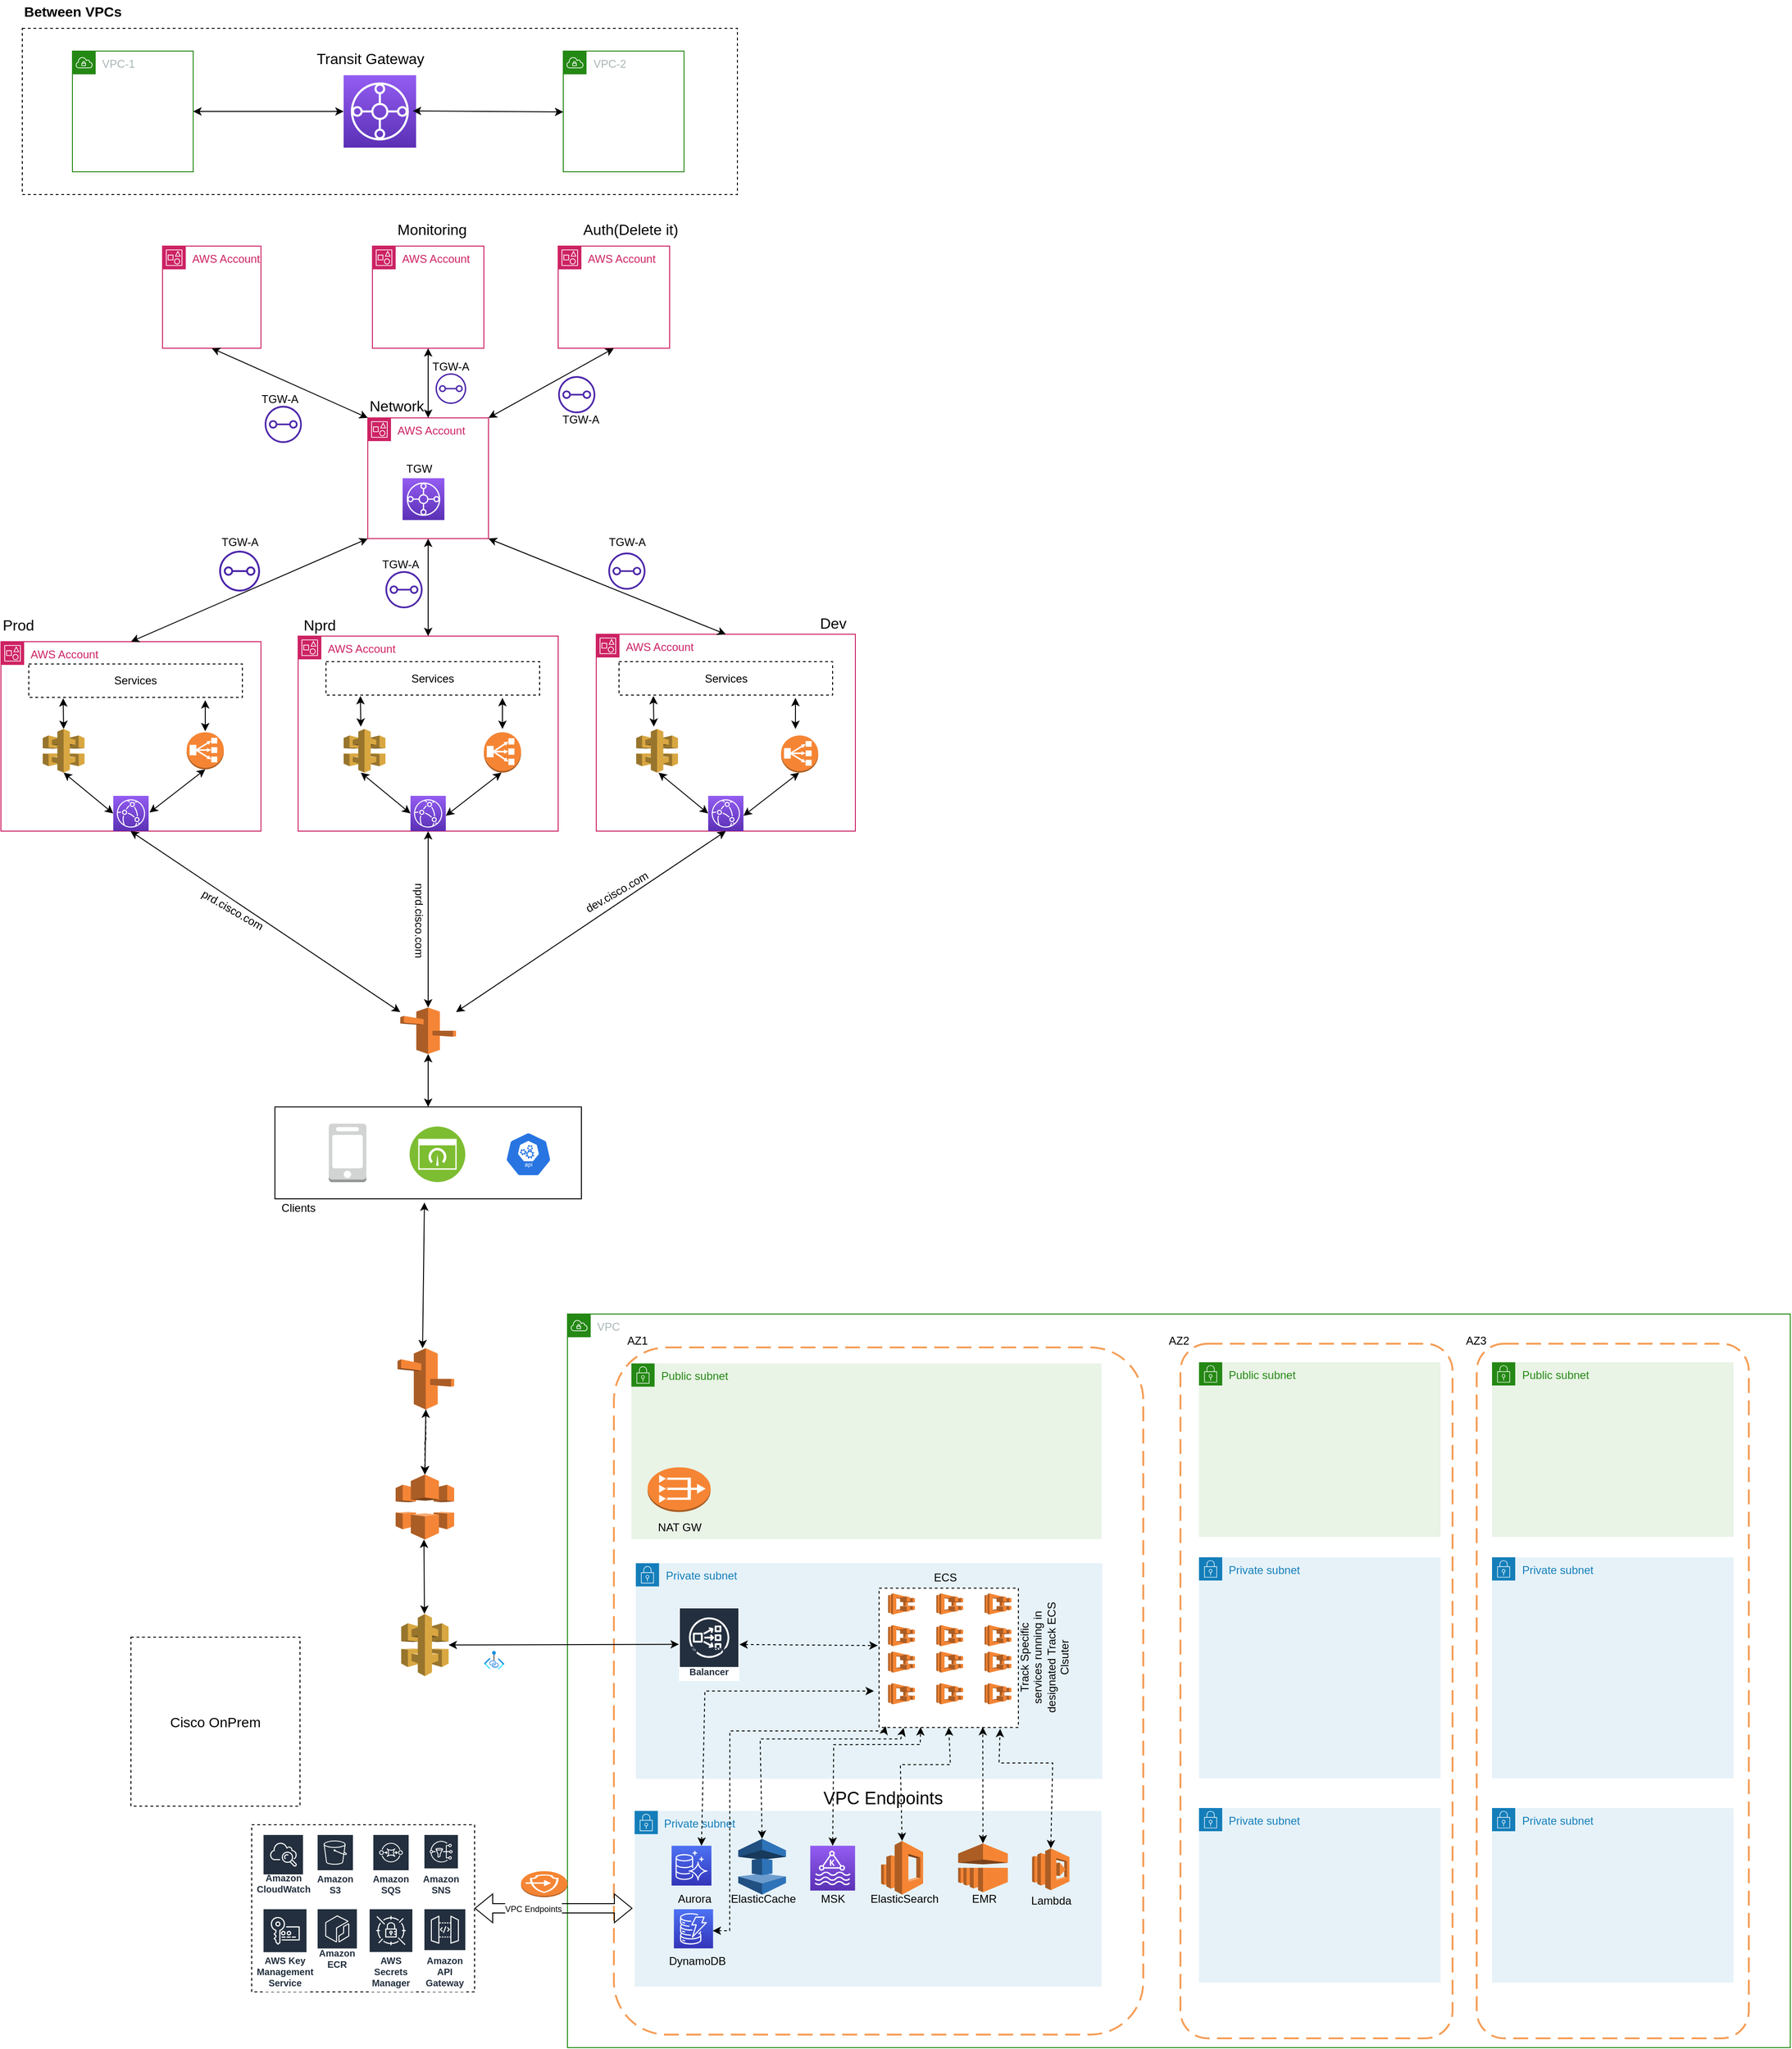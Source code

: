 <mxfile version="20.2.3" type="github">
  <diagram id="Ht1M8jgEwFfnCIfOTk4-" name="Page-1">
    <mxGraphModel dx="1139" dy="714" grid="1" gridSize="10" guides="1" tooltips="1" connect="1" arrows="1" fold="1" page="1" pageScale="1" pageWidth="1169" pageHeight="827" math="0" shadow="0">
      <root>
        <mxCell id="0" />
        <mxCell id="1" parent="0" />
        <mxCell id="jC54yRx2bqBDCMhFd0Ce-231" value="" style="rounded=0;whiteSpace=wrap;html=1;dashed=1;fontSize=15;" vertex="1" parent="1">
          <mxGeometry x="103" y="255.5" width="770" height="179" as="geometry" />
        </mxCell>
        <mxCell id="jC54yRx2bqBDCMhFd0Ce-211" value="" style="rounded=0;whiteSpace=wrap;html=1;dashed=1;fontSize=19;" vertex="1" parent="1">
          <mxGeometry x="350" y="2190" width="240" height="180" as="geometry" />
        </mxCell>
        <mxCell id="-QjtrjUzRDEMRZ5MF8oH-47" value="Between VPCs" style="text;html=1;resizable=0;points=[];autosize=1;align=left;verticalAlign=top;spacingTop=-4;fontSize=15;fontStyle=1" parent="1" vertex="1">
          <mxGeometry x="103" y="225.5" width="130" height="30" as="geometry" />
        </mxCell>
        <mxCell id="jC54yRx2bqBDCMhFd0Ce-1" value="VPC-1" style="points=[[0,0],[0.25,0],[0.5,0],[0.75,0],[1,0],[1,0.25],[1,0.5],[1,0.75],[1,1],[0.75,1],[0.5,1],[0.25,1],[0,1],[0,0.75],[0,0.5],[0,0.25]];outlineConnect=0;gradientColor=none;html=1;whiteSpace=wrap;fontSize=12;fontStyle=0;container=1;pointerEvents=0;collapsible=0;recursiveResize=0;shape=mxgraph.aws4.group;grIcon=mxgraph.aws4.group_vpc;strokeColor=#248814;fillColor=none;verticalAlign=top;align=left;spacingLeft=30;fontColor=#AAB7B8;dashed=0;" vertex="1" parent="1">
          <mxGeometry x="157" y="280" width="130" height="130" as="geometry" />
        </mxCell>
        <mxCell id="jC54yRx2bqBDCMhFd0Ce-2" value="VPC-2" style="points=[[0,0],[0.25,0],[0.5,0],[0.75,0],[1,0],[1,0.25],[1,0.5],[1,0.75],[1,1],[0.75,1],[0.5,1],[0.25,1],[0,1],[0,0.75],[0,0.5],[0,0.25]];outlineConnect=0;gradientColor=none;html=1;whiteSpace=wrap;fontSize=12;fontStyle=0;container=1;pointerEvents=0;collapsible=0;recursiveResize=0;shape=mxgraph.aws4.group;grIcon=mxgraph.aws4.group_vpc;strokeColor=#248814;fillColor=none;verticalAlign=top;align=left;spacingLeft=30;fontColor=#AAB7B8;dashed=0;" vertex="1" parent="1">
          <mxGeometry x="685.5" y="280" width="130" height="130" as="geometry" />
        </mxCell>
        <mxCell id="jC54yRx2bqBDCMhFd0Ce-3" value="" style="endArrow=classic;startArrow=classic;html=1;rounded=0;exitX=1;exitY=0.5;exitDx=0;exitDy=0;entryX=0;entryY=0.5;entryDx=0;entryDy=0;entryPerimeter=0;" edge="1" parent="1" source="jC54yRx2bqBDCMhFd0Ce-1" target="jC54yRx2bqBDCMhFd0Ce-4">
          <mxGeometry width="50" height="50" relative="1" as="geometry">
            <mxPoint x="460" y="330" as="sourcePoint" />
            <mxPoint x="510" y="280" as="targetPoint" />
          </mxGeometry>
        </mxCell>
        <mxCell id="jC54yRx2bqBDCMhFd0Ce-4" value="" style="sketch=0;points=[[0,0,0],[0.25,0,0],[0.5,0,0],[0.75,0,0],[1,0,0],[0,1,0],[0.25,1,0],[0.5,1,0],[0.75,1,0],[1,1,0],[0,0.25,0],[0,0.5,0],[0,0.75,0],[1,0.25,0],[1,0.5,0],[1,0.75,0]];outlineConnect=0;fontColor=#232F3E;gradientColor=#945DF2;gradientDirection=north;fillColor=#5A30B5;strokeColor=#ffffff;dashed=0;verticalLabelPosition=bottom;verticalAlign=top;align=center;html=1;fontSize=12;fontStyle=0;aspect=fixed;shape=mxgraph.aws4.resourceIcon;resIcon=mxgraph.aws4.transit_gateway;" vertex="1" parent="1">
          <mxGeometry x="449" y="306" width="78" height="78" as="geometry" />
        </mxCell>
        <mxCell id="jC54yRx2bqBDCMhFd0Ce-5" value="" style="endArrow=classic;startArrow=classic;html=1;rounded=0;exitX=1;exitY=0.5;exitDx=0;exitDy=0;entryX=0;entryY=0.59;entryDx=0;entryDy=0;entryPerimeter=0;" edge="1" parent="1">
          <mxGeometry width="50" height="50" relative="1" as="geometry">
            <mxPoint x="523.5" y="344.49" as="sourcePoint" />
            <mxPoint x="685.5" y="345.51" as="targetPoint" />
          </mxGeometry>
        </mxCell>
        <mxCell id="jC54yRx2bqBDCMhFd0Ce-6" value="Transit Gateway" style="text;html=1;resizable=0;points=[];autosize=1;align=left;verticalAlign=top;spacingTop=-4;fontSize=16" vertex="1" parent="1">
          <mxGeometry x="418" y="276" width="140" height="30" as="geometry" />
        </mxCell>
        <mxCell id="jC54yRx2bqBDCMhFd0Ce-7" value="AWS Account" style="points=[[0,0],[0.25,0],[0.5,0],[0.75,0],[1,0],[1,0.25],[1,0.5],[1,0.75],[1,1],[0.75,1],[0.5,1],[0.25,1],[0,1],[0,0.75],[0,0.5],[0,0.25]];outlineConnect=0;gradientColor=none;html=1;whiteSpace=wrap;fontSize=12;fontStyle=0;container=1;pointerEvents=0;collapsible=0;recursiveResize=0;shape=mxgraph.aws4.group;grIcon=mxgraph.aws4.group_account;strokeColor=#CD2264;fillColor=none;verticalAlign=top;align=left;spacingLeft=30;fontColor=#CD2264;dashed=0;" vertex="1" parent="1">
          <mxGeometry x="475" y="675" width="130" height="130" as="geometry" />
        </mxCell>
        <mxCell id="jC54yRx2bqBDCMhFd0Ce-30" value="" style="sketch=0;points=[[0,0,0],[0.25,0,0],[0.5,0,0],[0.75,0,0],[1,0,0],[0,1,0],[0.25,1,0],[0.5,1,0],[0.75,1,0],[1,1,0],[0,0.25,0],[0,0.5,0],[0,0.75,0],[1,0.25,0],[1,0.5,0],[1,0.75,0]];outlineConnect=0;fontColor=#232F3E;gradientColor=#945DF2;gradientDirection=north;fillColor=#5A30B5;strokeColor=#ffffff;dashed=0;verticalLabelPosition=bottom;verticalAlign=top;align=center;html=1;fontSize=12;fontStyle=0;aspect=fixed;shape=mxgraph.aws4.resourceIcon;resIcon=mxgraph.aws4.transit_gateway;" vertex="1" parent="jC54yRx2bqBDCMhFd0Ce-7">
          <mxGeometry x="37.5" y="65" width="45" height="45" as="geometry" />
        </mxCell>
        <mxCell id="jC54yRx2bqBDCMhFd0Ce-8" value="Network" style="text;html=1;resizable=0;points=[];autosize=1;align=left;verticalAlign=top;spacingTop=-4;fontSize=16" vertex="1" parent="1">
          <mxGeometry x="475" y="650" width="80" height="30" as="geometry" />
        </mxCell>
        <mxCell id="jC54yRx2bqBDCMhFd0Ce-10" value="AWS Account" style="points=[[0,0],[0.25,0],[0.5,0],[0.75,0],[1,0],[1,0.25],[1,0.5],[1,0.75],[1,1],[0.75,1],[0.5,1],[0.25,1],[0,1],[0,0.75],[0,0.5],[0,0.25]];outlineConnect=0;gradientColor=none;html=1;whiteSpace=wrap;fontSize=12;fontStyle=0;container=1;pointerEvents=0;collapsible=0;recursiveResize=0;shape=mxgraph.aws4.group;grIcon=mxgraph.aws4.group_account;strokeColor=#CD2264;fillColor=none;verticalAlign=top;align=left;spacingLeft=30;fontColor=#CD2264;dashed=0;" vertex="1" parent="1">
          <mxGeometry x="254" y="490" width="106" height="110" as="geometry" />
        </mxCell>
        <mxCell id="jC54yRx2bqBDCMhFd0Ce-16" value="AWS Account" style="points=[[0,0],[0.25,0],[0.5,0],[0.75,0],[1,0],[1,0.25],[1,0.5],[1,0.75],[1,1],[0.75,1],[0.5,1],[0.25,1],[0,1],[0,0.75],[0,0.5],[0,0.25]];outlineConnect=0;gradientColor=none;html=1;whiteSpace=wrap;fontSize=12;fontStyle=0;container=1;pointerEvents=0;collapsible=0;recursiveResize=0;shape=mxgraph.aws4.group;grIcon=mxgraph.aws4.group_account;strokeColor=#CD2264;fillColor=none;verticalAlign=top;align=left;spacingLeft=30;fontColor=#CD2264;dashed=0;" vertex="1" parent="1">
          <mxGeometry x="480" y="490" width="120" height="110" as="geometry" />
        </mxCell>
        <mxCell id="jC54yRx2bqBDCMhFd0Ce-17" value="Monitoring" style="text;html=1;resizable=0;points=[];autosize=1;align=left;verticalAlign=top;spacingTop=-4;fontSize=16" vertex="1" parent="1">
          <mxGeometry x="505" y="460" width="100" height="30" as="geometry" />
        </mxCell>
        <mxCell id="jC54yRx2bqBDCMhFd0Ce-19" value="AWS Account" style="points=[[0,0],[0.25,0],[0.5,0],[0.75,0],[1,0],[1,0.25],[1,0.5],[1,0.75],[1,1],[0.75,1],[0.5,1],[0.25,1],[0,1],[0,0.75],[0,0.5],[0,0.25]];outlineConnect=0;gradientColor=none;html=1;whiteSpace=wrap;fontSize=12;fontStyle=0;container=1;pointerEvents=0;collapsible=0;recursiveResize=0;shape=mxgraph.aws4.group;grIcon=mxgraph.aws4.group_account;strokeColor=#CD2264;fillColor=none;verticalAlign=top;align=left;spacingLeft=30;fontColor=#CD2264;dashed=0;" vertex="1" parent="1">
          <mxGeometry x="80" y="916" width="280" height="204" as="geometry" />
        </mxCell>
        <mxCell id="jC54yRx2bqBDCMhFd0Ce-55" value="" style="sketch=0;points=[[0,0,0],[0.25,0,0],[0.5,0,0],[0.75,0,0],[1,0,0],[0,1,0],[0.25,1,0],[0.5,1,0],[0.75,1,0],[1,1,0],[0,0.25,0],[0,0.5,0],[0,0.75,0],[1,0.25,0],[1,0.5,0],[1,0.75,0]];outlineConnect=0;fontColor=#232F3E;gradientColor=#945DF2;gradientDirection=north;fillColor=#5A30B5;strokeColor=#ffffff;dashed=0;verticalLabelPosition=bottom;verticalAlign=top;align=center;html=1;fontSize=12;fontStyle=0;aspect=fixed;shape=mxgraph.aws4.resourceIcon;resIcon=mxgraph.aws4.cloudfront;" vertex="1" parent="jC54yRx2bqBDCMhFd0Ce-19">
          <mxGeometry x="121" y="166" width="38" height="38" as="geometry" />
        </mxCell>
        <mxCell id="jC54yRx2bqBDCMhFd0Ce-66" value="" style="outlineConnect=0;dashed=0;verticalLabelPosition=bottom;verticalAlign=top;align=center;html=1;shape=mxgraph.aws3.api_gateway;fillColor=#D9A741;gradientColor=none;" vertex="1" parent="jC54yRx2bqBDCMhFd0Ce-19">
          <mxGeometry x="45" y="94" width="45" height="47" as="geometry" />
        </mxCell>
        <mxCell id="jC54yRx2bqBDCMhFd0Ce-69" value="" style="outlineConnect=0;dashed=0;verticalLabelPosition=bottom;verticalAlign=top;align=center;html=1;shape=mxgraph.aws3.classic_load_balancer;fillColor=#F58534;gradientColor=none;" vertex="1" parent="jC54yRx2bqBDCMhFd0Ce-19">
          <mxGeometry x="200" y="97.5" width="40" height="40" as="geometry" />
        </mxCell>
        <mxCell id="jC54yRx2bqBDCMhFd0Ce-72" value="" style="endArrow=classic;startArrow=classic;html=1;rounded=0;entryX=0.5;entryY=1;entryDx=0;entryDy=0;entryPerimeter=0;exitX=0;exitY=0.5;exitDx=0;exitDy=0;exitPerimeter=0;" edge="1" parent="jC54yRx2bqBDCMhFd0Ce-19" source="jC54yRx2bqBDCMhFd0Ce-55" target="jC54yRx2bqBDCMhFd0Ce-66">
          <mxGeometry width="50" height="50" relative="1" as="geometry">
            <mxPoint x="130" y="164" as="sourcePoint" />
            <mxPoint x="440" y="224" as="targetPoint" />
          </mxGeometry>
        </mxCell>
        <mxCell id="jC54yRx2bqBDCMhFd0Ce-78" value="Services" style="rounded=0;whiteSpace=wrap;html=1;dashed=1;" vertex="1" parent="jC54yRx2bqBDCMhFd0Ce-19">
          <mxGeometry x="30" y="24" width="230" height="36" as="geometry" />
        </mxCell>
        <mxCell id="jC54yRx2bqBDCMhFd0Ce-79" value="" style="endArrow=classic;startArrow=classic;html=1;rounded=0;exitX=0.5;exitY=0;exitDx=0;exitDy=0;exitPerimeter=0;entryX=0.161;entryY=1.028;entryDx=0;entryDy=0;entryPerimeter=0;" edge="1" parent="jC54yRx2bqBDCMhFd0Ce-19" source="jC54yRx2bqBDCMhFd0Ce-66" target="jC54yRx2bqBDCMhFd0Ce-78">
          <mxGeometry width="50" height="50" relative="1" as="geometry">
            <mxPoint x="390" y="54" as="sourcePoint" />
            <mxPoint x="440" y="4" as="targetPoint" />
          </mxGeometry>
        </mxCell>
        <mxCell id="jC54yRx2bqBDCMhFd0Ce-81" value="" style="endArrow=classic;startArrow=classic;html=1;rounded=0;exitX=0.5;exitY=0;exitDx=0;exitDy=0;exitPerimeter=0;" edge="1" parent="jC54yRx2bqBDCMhFd0Ce-19">
          <mxGeometry width="50" height="50" relative="1" as="geometry">
            <mxPoint x="220" y="96.5" as="sourcePoint" />
            <mxPoint x="220" y="63" as="targetPoint" />
          </mxGeometry>
        </mxCell>
        <mxCell id="jC54yRx2bqBDCMhFd0Ce-20" value="Prod" style="text;html=1;resizable=0;points=[];autosize=1;align=left;verticalAlign=top;spacingTop=-4;fontSize=16" vertex="1" parent="1">
          <mxGeometry x="80" y="886" width="60" height="30" as="geometry" />
        </mxCell>
        <mxCell id="jC54yRx2bqBDCMhFd0Ce-21" value="AWS Account" style="points=[[0,0],[0.25,0],[0.5,0],[0.75,0],[1,0],[1,0.25],[1,0.5],[1,0.75],[1,1],[0.75,1],[0.5,1],[0.25,1],[0,1],[0,0.75],[0,0.5],[0,0.25]];outlineConnect=0;gradientColor=none;html=1;whiteSpace=wrap;fontSize=12;fontStyle=0;container=1;pointerEvents=0;collapsible=0;recursiveResize=0;shape=mxgraph.aws4.group;grIcon=mxgraph.aws4.group_account;strokeColor=#CD2264;fillColor=none;verticalAlign=top;align=left;spacingLeft=30;fontColor=#CD2264;dashed=0;" vertex="1" parent="1">
          <mxGeometry x="400" y="910" width="280" height="210" as="geometry" />
        </mxCell>
        <mxCell id="jC54yRx2bqBDCMhFd0Ce-61" value="" style="sketch=0;points=[[0,0,0],[0.25,0,0],[0.5,0,0],[0.75,0,0],[1,0,0],[0,1,0],[0.25,1,0],[0.5,1,0],[0.75,1,0],[1,1,0],[0,0.25,0],[0,0.5,0],[0,0.75,0],[1,0.25,0],[1,0.5,0],[1,0.75,0]];outlineConnect=0;fontColor=#232F3E;gradientColor=#945DF2;gradientDirection=north;fillColor=#5A30B5;strokeColor=#ffffff;dashed=0;verticalLabelPosition=bottom;verticalAlign=top;align=center;html=1;fontSize=12;fontStyle=0;aspect=fixed;shape=mxgraph.aws4.resourceIcon;resIcon=mxgraph.aws4.cloudfront;" vertex="1" parent="jC54yRx2bqBDCMhFd0Ce-21">
          <mxGeometry x="121" y="172" width="38" height="38" as="geometry" />
        </mxCell>
        <mxCell id="jC54yRx2bqBDCMhFd0Ce-67" value="" style="outlineConnect=0;dashed=0;verticalLabelPosition=bottom;verticalAlign=top;align=center;html=1;shape=mxgraph.aws3.api_gateway;fillColor=#D9A741;gradientColor=none;" vertex="1" parent="jC54yRx2bqBDCMhFd0Ce-21">
          <mxGeometry x="49" y="100" width="45" height="47" as="geometry" />
        </mxCell>
        <mxCell id="jC54yRx2bqBDCMhFd0Ce-70" value="" style="outlineConnect=0;dashed=0;verticalLabelPosition=bottom;verticalAlign=top;align=center;html=1;shape=mxgraph.aws3.classic_load_balancer;fillColor=#F58534;gradientColor=none;" vertex="1" parent="jC54yRx2bqBDCMhFd0Ce-21">
          <mxGeometry x="200" y="103.5" width="40" height="43.5" as="geometry" />
        </mxCell>
        <mxCell id="jC54yRx2bqBDCMhFd0Ce-74" value="" style="endArrow=classic;startArrow=classic;html=1;rounded=0;entryX=0.5;entryY=1;entryDx=0;entryDy=0;entryPerimeter=0;exitX=0;exitY=0.5;exitDx=0;exitDy=0;exitPerimeter=0;" edge="1" parent="jC54yRx2bqBDCMhFd0Ce-21">
          <mxGeometry width="50" height="50" relative="1" as="geometry">
            <mxPoint x="121" y="191" as="sourcePoint" />
            <mxPoint x="67.5" y="147" as="targetPoint" />
          </mxGeometry>
        </mxCell>
        <mxCell id="jC54yRx2bqBDCMhFd0Ce-75" value="" style="endArrow=classic;startArrow=classic;html=1;rounded=0;entryX=0.5;entryY=1;entryDx=0;entryDy=0;entryPerimeter=0;" edge="1" parent="jC54yRx2bqBDCMhFd0Ce-21">
          <mxGeometry width="50" height="50" relative="1" as="geometry">
            <mxPoint x="159" y="193.5" as="sourcePoint" />
            <mxPoint x="219" y="147" as="targetPoint" />
          </mxGeometry>
        </mxCell>
        <mxCell id="jC54yRx2bqBDCMhFd0Ce-82" value="Services" style="rounded=0;whiteSpace=wrap;html=1;dashed=1;" vertex="1" parent="jC54yRx2bqBDCMhFd0Ce-21">
          <mxGeometry x="30" y="27.5" width="230" height="36" as="geometry" />
        </mxCell>
        <mxCell id="jC54yRx2bqBDCMhFd0Ce-83" value="" style="endArrow=classic;startArrow=classic;html=1;rounded=0;exitX=0.5;exitY=0;exitDx=0;exitDy=0;exitPerimeter=0;entryX=0.161;entryY=1.028;entryDx=0;entryDy=0;entryPerimeter=0;" edge="1" parent="jC54yRx2bqBDCMhFd0Ce-21" target="jC54yRx2bqBDCMhFd0Ce-82">
          <mxGeometry width="50" height="50" relative="1" as="geometry">
            <mxPoint x="67.5" y="97.5" as="sourcePoint" />
            <mxPoint x="360" y="-908.5" as="targetPoint" />
          </mxGeometry>
        </mxCell>
        <mxCell id="jC54yRx2bqBDCMhFd0Ce-84" value="" style="endArrow=classic;startArrow=classic;html=1;rounded=0;exitX=0.5;exitY=0;exitDx=0;exitDy=0;exitPerimeter=0;" edge="1" parent="jC54yRx2bqBDCMhFd0Ce-21">
          <mxGeometry width="50" height="50" relative="1" as="geometry">
            <mxPoint x="220" y="100" as="sourcePoint" />
            <mxPoint x="220" y="66.5" as="targetPoint" />
          </mxGeometry>
        </mxCell>
        <mxCell id="jC54yRx2bqBDCMhFd0Ce-22" value="Nprd" style="text;html=1;resizable=0;points=[];autosize=1;align=left;verticalAlign=top;spacingTop=-4;fontSize=16" vertex="1" parent="1">
          <mxGeometry x="404" y="886" width="60" height="30" as="geometry" />
        </mxCell>
        <mxCell id="jC54yRx2bqBDCMhFd0Ce-23" value="AWS Account" style="points=[[0,0],[0.25,0],[0.5,0],[0.75,0],[1,0],[1,0.25],[1,0.5],[1,0.75],[1,1],[0.75,1],[0.5,1],[0.25,1],[0,1],[0,0.75],[0,0.5],[0,0.25]];outlineConnect=0;gradientColor=none;html=1;whiteSpace=wrap;fontSize=12;fontStyle=0;container=1;pointerEvents=0;collapsible=0;recursiveResize=0;shape=mxgraph.aws4.group;grIcon=mxgraph.aws4.group_account;strokeColor=#CD2264;fillColor=none;verticalAlign=top;align=left;spacingLeft=30;fontColor=#CD2264;dashed=0;" vertex="1" parent="1">
          <mxGeometry x="721" y="908" width="279" height="212" as="geometry" />
        </mxCell>
        <mxCell id="jC54yRx2bqBDCMhFd0Ce-62" value="" style="sketch=0;points=[[0,0,0],[0.25,0,0],[0.5,0,0],[0.75,0,0],[1,0,0],[0,1,0],[0.25,1,0],[0.5,1,0],[0.75,1,0],[1,1,0],[0,0.25,0],[0,0.5,0],[0,0.75,0],[1,0.25,0],[1,0.5,0],[1,0.75,0]];outlineConnect=0;fontColor=#232F3E;gradientColor=#945DF2;gradientDirection=north;fillColor=#5A30B5;strokeColor=#ffffff;dashed=0;verticalLabelPosition=bottom;verticalAlign=top;align=center;html=1;fontSize=12;fontStyle=0;aspect=fixed;shape=mxgraph.aws4.resourceIcon;resIcon=mxgraph.aws4.cloudfront;" vertex="1" parent="jC54yRx2bqBDCMhFd0Ce-23">
          <mxGeometry x="120.5" y="174" width="38" height="38" as="geometry" />
        </mxCell>
        <mxCell id="jC54yRx2bqBDCMhFd0Ce-68" value="" style="outlineConnect=0;dashed=0;verticalLabelPosition=bottom;verticalAlign=top;align=center;html=1;shape=mxgraph.aws3.api_gateway;fillColor=#D9A741;gradientColor=none;" vertex="1" parent="jC54yRx2bqBDCMhFd0Ce-23">
          <mxGeometry x="43" y="102" width="45" height="47" as="geometry" />
        </mxCell>
        <mxCell id="jC54yRx2bqBDCMhFd0Ce-71" value="" style="outlineConnect=0;dashed=0;verticalLabelPosition=bottom;verticalAlign=top;align=center;html=1;shape=mxgraph.aws3.classic_load_balancer;fillColor=#F58534;gradientColor=none;" vertex="1" parent="jC54yRx2bqBDCMhFd0Ce-23">
          <mxGeometry x="199" y="109" width="40" height="40" as="geometry" />
        </mxCell>
        <mxCell id="jC54yRx2bqBDCMhFd0Ce-76" value="" style="endArrow=classic;startArrow=classic;html=1;rounded=0;entryX=0.5;entryY=1;entryDx=0;entryDy=0;entryPerimeter=0;exitX=0;exitY=0.5;exitDx=0;exitDy=0;exitPerimeter=0;" edge="1" parent="jC54yRx2bqBDCMhFd0Ce-23">
          <mxGeometry width="50" height="50" relative="1" as="geometry">
            <mxPoint x="120.5" y="193" as="sourcePoint" />
            <mxPoint x="67" y="149" as="targetPoint" />
          </mxGeometry>
        </mxCell>
        <mxCell id="jC54yRx2bqBDCMhFd0Ce-77" value="" style="endArrow=classic;startArrow=classic;html=1;rounded=0;entryX=0.5;entryY=1;entryDx=0;entryDy=0;entryPerimeter=0;" edge="1" parent="jC54yRx2bqBDCMhFd0Ce-23">
          <mxGeometry width="50" height="50" relative="1" as="geometry">
            <mxPoint x="158.5" y="195.5" as="sourcePoint" />
            <mxPoint x="218.5" y="149" as="targetPoint" />
          </mxGeometry>
        </mxCell>
        <mxCell id="jC54yRx2bqBDCMhFd0Ce-85" value="Services" style="rounded=0;whiteSpace=wrap;html=1;dashed=1;" vertex="1" parent="jC54yRx2bqBDCMhFd0Ce-23">
          <mxGeometry x="24.5" y="29.5" width="230" height="36" as="geometry" />
        </mxCell>
        <mxCell id="jC54yRx2bqBDCMhFd0Ce-86" value="" style="endArrow=classic;startArrow=classic;html=1;rounded=0;exitX=0.5;exitY=0;exitDx=0;exitDy=0;exitPerimeter=0;entryX=0.161;entryY=1.028;entryDx=0;entryDy=0;entryPerimeter=0;" edge="1" parent="jC54yRx2bqBDCMhFd0Ce-23" target="jC54yRx2bqBDCMhFd0Ce-85">
          <mxGeometry width="50" height="50" relative="1" as="geometry">
            <mxPoint x="62" y="99.5" as="sourcePoint" />
            <mxPoint x="-45.5" y="-1816.5" as="targetPoint" />
          </mxGeometry>
        </mxCell>
        <mxCell id="jC54yRx2bqBDCMhFd0Ce-87" value="" style="endArrow=classic;startArrow=classic;html=1;rounded=0;exitX=0.5;exitY=0;exitDx=0;exitDy=0;exitPerimeter=0;" edge="1" parent="jC54yRx2bqBDCMhFd0Ce-23">
          <mxGeometry width="50" height="50" relative="1" as="geometry">
            <mxPoint x="214.5" y="102" as="sourcePoint" />
            <mxPoint x="214.5" y="68.5" as="targetPoint" />
          </mxGeometry>
        </mxCell>
        <mxCell id="jC54yRx2bqBDCMhFd0Ce-24" value="Dev" style="text;html=1;resizable=0;points=[];autosize=1;align=left;verticalAlign=top;spacingTop=-4;fontSize=16" vertex="1" parent="1">
          <mxGeometry x="960" y="884" width="50" height="30" as="geometry" />
        </mxCell>
        <mxCell id="jC54yRx2bqBDCMhFd0Ce-25" value="" style="endArrow=classic;startArrow=classic;html=1;rounded=0;exitX=0.5;exitY=0;exitDx=0;exitDy=0;entryX=0;entryY=1;entryDx=0;entryDy=0;" edge="1" parent="1" source="jC54yRx2bqBDCMhFd0Ce-19" target="jC54yRx2bqBDCMhFd0Ce-7">
          <mxGeometry width="50" height="50" relative="1" as="geometry">
            <mxPoint x="650" y="720" as="sourcePoint" />
            <mxPoint x="670" y="680" as="targetPoint" />
          </mxGeometry>
        </mxCell>
        <mxCell id="jC54yRx2bqBDCMhFd0Ce-26" value="" style="endArrow=classic;startArrow=classic;html=1;rounded=0;entryX=0.5;entryY=1;entryDx=0;entryDy=0;exitX=0.5;exitY=0;exitDx=0;exitDy=0;" edge="1" parent="1" source="jC54yRx2bqBDCMhFd0Ce-21" target="jC54yRx2bqBDCMhFd0Ce-7">
          <mxGeometry width="50" height="50" relative="1" as="geometry">
            <mxPoint x="535" y="910" as="sourcePoint" />
            <mxPoint x="480" y="805.938" as="targetPoint" />
          </mxGeometry>
        </mxCell>
        <mxCell id="jC54yRx2bqBDCMhFd0Ce-27" value="" style="endArrow=classic;startArrow=classic;html=1;rounded=0;entryX=1;entryY=1;entryDx=0;entryDy=0;exitX=0.5;exitY=0;exitDx=0;exitDy=0;" edge="1" parent="1" source="jC54yRx2bqBDCMhFd0Ce-23" target="jC54yRx2bqBDCMhFd0Ce-7">
          <mxGeometry width="50" height="50" relative="1" as="geometry">
            <mxPoint x="545" y="920" as="sourcePoint" />
            <mxPoint x="545" y="815" as="targetPoint" />
          </mxGeometry>
        </mxCell>
        <mxCell id="jC54yRx2bqBDCMhFd0Ce-28" value="" style="endArrow=classic;startArrow=classic;html=1;rounded=0;exitX=0.5;exitY=1;exitDx=0;exitDy=0;entryX=0;entryY=0;entryDx=0;entryDy=0;" edge="1" parent="1" source="jC54yRx2bqBDCMhFd0Ce-10" target="jC54yRx2bqBDCMhFd0Ce-7">
          <mxGeometry width="50" height="50" relative="1" as="geometry">
            <mxPoint x="337" y="929" as="sourcePoint" />
            <mxPoint x="480" y="805.938" as="targetPoint" />
          </mxGeometry>
        </mxCell>
        <mxCell id="jC54yRx2bqBDCMhFd0Ce-29" value="" style="endArrow=classic;startArrow=classic;html=1;rounded=0;exitX=0.5;exitY=1;exitDx=0;exitDy=0;entryX=0.5;entryY=0;entryDx=0;entryDy=0;" edge="1" parent="1" source="jC54yRx2bqBDCMhFd0Ce-16" target="jC54yRx2bqBDCMhFd0Ce-7">
          <mxGeometry width="50" height="50" relative="1" as="geometry">
            <mxPoint x="329" y="630" as="sourcePoint" />
            <mxPoint x="480" y="685" as="targetPoint" />
          </mxGeometry>
        </mxCell>
        <mxCell id="jC54yRx2bqBDCMhFd0Ce-31" value="TGW" style="text;html=1;align=center;verticalAlign=middle;resizable=0;points=[];autosize=1;strokeColor=none;fillColor=none;" vertex="1" parent="1">
          <mxGeometry x="505" y="715" width="50" height="30" as="geometry" />
        </mxCell>
        <mxCell id="jC54yRx2bqBDCMhFd0Ce-32" value="" style="sketch=0;outlineConnect=0;fontColor=#232F3E;gradientColor=none;fillColor=#4D27AA;strokeColor=none;dashed=0;verticalLabelPosition=bottom;verticalAlign=top;align=center;html=1;fontSize=12;fontStyle=0;aspect=fixed;pointerEvents=1;shape=mxgraph.aws4.transit_gateway_attachment;" vertex="1" parent="1">
          <mxGeometry x="315" y="818" width="44" height="44" as="geometry" />
        </mxCell>
        <mxCell id="jC54yRx2bqBDCMhFd0Ce-33" value="TGW-A" style="text;html=1;align=center;verticalAlign=middle;resizable=0;points=[];autosize=1;strokeColor=none;fillColor=none;" vertex="1" parent="1">
          <mxGeometry x="307" y="794" width="60" height="30" as="geometry" />
        </mxCell>
        <mxCell id="jC54yRx2bqBDCMhFd0Ce-34" value="" style="sketch=0;outlineConnect=0;fontColor=#232F3E;gradientColor=none;fillColor=#4D27AA;strokeColor=none;dashed=0;verticalLabelPosition=bottom;verticalAlign=top;align=center;html=1;fontSize=12;fontStyle=0;aspect=fixed;pointerEvents=1;shape=mxgraph.aws4.transit_gateway_attachment;" vertex="1" parent="1">
          <mxGeometry x="494" y="840" width="40" height="40" as="geometry" />
        </mxCell>
        <mxCell id="jC54yRx2bqBDCMhFd0Ce-35" value="TGW-A" style="text;html=1;align=center;verticalAlign=middle;resizable=0;points=[];autosize=1;strokeColor=none;fillColor=none;" vertex="1" parent="1">
          <mxGeometry x="480" y="818" width="60" height="30" as="geometry" />
        </mxCell>
        <mxCell id="jC54yRx2bqBDCMhFd0Ce-40" value="" style="sketch=0;outlineConnect=0;fontColor=#232F3E;gradientColor=none;fillColor=#4D27AA;strokeColor=none;dashed=0;verticalLabelPosition=bottom;verticalAlign=top;align=center;html=1;fontSize=12;fontStyle=0;aspect=fixed;pointerEvents=1;shape=mxgraph.aws4.transit_gateway_attachment;" vertex="1" parent="1">
          <mxGeometry x="734" y="820" width="40" height="40" as="geometry" />
        </mxCell>
        <mxCell id="jC54yRx2bqBDCMhFd0Ce-41" value="TGW-A" style="text;html=1;align=center;verticalAlign=middle;resizable=0;points=[];autosize=1;strokeColor=none;fillColor=none;" vertex="1" parent="1">
          <mxGeometry x="724" y="794" width="60" height="30" as="geometry" />
        </mxCell>
        <mxCell id="jC54yRx2bqBDCMhFd0Ce-42" value="" style="sketch=0;outlineConnect=0;fontColor=#232F3E;gradientColor=none;fillColor=#4D27AA;strokeColor=none;dashed=0;verticalLabelPosition=bottom;verticalAlign=top;align=center;html=1;fontSize=12;fontStyle=0;aspect=fixed;pointerEvents=1;shape=mxgraph.aws4.transit_gateway_attachment;" vertex="1" parent="1">
          <mxGeometry x="680" y="630" width="40" height="40" as="geometry" />
        </mxCell>
        <mxCell id="jC54yRx2bqBDCMhFd0Ce-43" value="TGW-A" style="text;html=1;align=center;verticalAlign=middle;resizable=0;points=[];autosize=1;strokeColor=none;fillColor=none;" vertex="1" parent="1">
          <mxGeometry x="674" y="662" width="60" height="30" as="geometry" />
        </mxCell>
        <mxCell id="jC54yRx2bqBDCMhFd0Ce-44" value="" style="sketch=0;outlineConnect=0;fontColor=#232F3E;gradientColor=none;fillColor=#4D27AA;strokeColor=none;dashed=0;verticalLabelPosition=bottom;verticalAlign=top;align=center;html=1;fontSize=12;fontStyle=0;aspect=fixed;pointerEvents=1;shape=mxgraph.aws4.transit_gateway_attachment;" vertex="1" parent="1">
          <mxGeometry x="364" y="662" width="40" height="40" as="geometry" />
        </mxCell>
        <mxCell id="jC54yRx2bqBDCMhFd0Ce-45" value="TGW-A" style="text;html=1;align=center;verticalAlign=middle;resizable=0;points=[];autosize=1;strokeColor=none;fillColor=none;" vertex="1" parent="1">
          <mxGeometry x="350" y="640" width="60" height="30" as="geometry" />
        </mxCell>
        <mxCell id="jC54yRx2bqBDCMhFd0Ce-51" value="" style="rounded=0;whiteSpace=wrap;html=1;" vertex="1" parent="1">
          <mxGeometry x="375" y="1417" width="330" height="99" as="geometry" />
        </mxCell>
        <mxCell id="jC54yRx2bqBDCMhFd0Ce-46" value="" style="outlineConnect=0;dashed=0;verticalLabelPosition=bottom;verticalAlign=top;align=center;html=1;shape=mxgraph.aws3.mobile_client;fillColor=#D2D3D3;gradientColor=none;" vertex="1" parent="1">
          <mxGeometry x="433" y="1435" width="40.5" height="63" as="geometry" />
        </mxCell>
        <mxCell id="jC54yRx2bqBDCMhFd0Ce-48" value="" style="aspect=fixed;perimeter=ellipsePerimeter;html=1;align=center;shadow=0;dashed=0;fontColor=#4277BB;labelBackgroundColor=#ffffff;fontSize=12;spacingTop=3;image;image=img/lib/ibm/infrastructure/dashboard.svg;" vertex="1" parent="1">
          <mxGeometry x="520" y="1438" width="60" height="60" as="geometry" />
        </mxCell>
        <mxCell id="jC54yRx2bqBDCMhFd0Ce-49" value="" style="sketch=0;html=1;dashed=0;whitespace=wrap;fillColor=#2875E2;strokeColor=#ffffff;points=[[0.005,0.63,0],[0.1,0.2,0],[0.9,0.2,0],[0.5,0,0],[0.995,0.63,0],[0.72,0.99,0],[0.5,1,0],[0.28,0.99,0]];shape=mxgraph.kubernetes.icon;prIcon=api" vertex="1" parent="1">
          <mxGeometry x="623" y="1444" width="50" height="48" as="geometry" />
        </mxCell>
        <mxCell id="jC54yRx2bqBDCMhFd0Ce-52" value="Clients" style="text;html=1;align=center;verticalAlign=middle;resizable=0;points=[];autosize=1;strokeColor=none;fillColor=none;" vertex="1" parent="1">
          <mxGeometry x="370" y="1511" width="60" height="30" as="geometry" />
        </mxCell>
        <mxCell id="jC54yRx2bqBDCMhFd0Ce-53" value="" style="outlineConnect=0;dashed=0;verticalLabelPosition=bottom;verticalAlign=top;align=center;html=1;shape=mxgraph.aws3.route_53;fillColor=#F58536;gradientColor=none;" vertex="1" parent="1">
          <mxGeometry x="510" y="1310" width="60" height="50" as="geometry" />
        </mxCell>
        <mxCell id="jC54yRx2bqBDCMhFd0Ce-54" value="" style="endArrow=classic;startArrow=classic;html=1;rounded=0;exitX=0.5;exitY=0;exitDx=0;exitDy=0;entryX=0.5;entryY=1;entryDx=0;entryDy=0;entryPerimeter=0;" edge="1" parent="1" source="jC54yRx2bqBDCMhFd0Ce-51" target="jC54yRx2bqBDCMhFd0Ce-53">
          <mxGeometry width="50" height="50" relative="1" as="geometry">
            <mxPoint x="470" y="1300" as="sourcePoint" />
            <mxPoint x="520" y="1250" as="targetPoint" />
          </mxGeometry>
        </mxCell>
        <mxCell id="jC54yRx2bqBDCMhFd0Ce-63" value="" style="endArrow=classic;startArrow=classic;html=1;rounded=0;entryX=0.5;entryY=1;entryDx=0;entryDy=0;entryPerimeter=0;" edge="1" parent="1" source="jC54yRx2bqBDCMhFd0Ce-53">
          <mxGeometry width="50" height="50" relative="1" as="geometry">
            <mxPoint x="219.5" y="1177" as="sourcePoint" />
            <mxPoint x="219.5" y="1120" as="targetPoint" />
          </mxGeometry>
        </mxCell>
        <mxCell id="jC54yRx2bqBDCMhFd0Ce-64" value="" style="endArrow=classic;startArrow=classic;html=1;rounded=0;entryX=0.5;entryY=1;entryDx=0;entryDy=0;" edge="1" parent="1" source="jC54yRx2bqBDCMhFd0Ce-53" target="jC54yRx2bqBDCMhFd0Ce-21">
          <mxGeometry width="50" height="50" relative="1" as="geometry">
            <mxPoint x="540" y="1300" as="sourcePoint" />
            <mxPoint x="229.5" y="1130" as="targetPoint" />
          </mxGeometry>
        </mxCell>
        <mxCell id="jC54yRx2bqBDCMhFd0Ce-65" value="" style="endArrow=classic;startArrow=classic;html=1;rounded=0;entryX=0.5;entryY=1;entryDx=0;entryDy=0;" edge="1" parent="1" source="jC54yRx2bqBDCMhFd0Ce-53" target="jC54yRx2bqBDCMhFd0Ce-23">
          <mxGeometry width="50" height="50" relative="1" as="geometry">
            <mxPoint x="554.419" y="1320" as="sourcePoint" />
            <mxPoint x="550" y="1130" as="targetPoint" />
          </mxGeometry>
        </mxCell>
        <mxCell id="jC54yRx2bqBDCMhFd0Ce-73" value="" style="endArrow=classic;startArrow=classic;html=1;rounded=0;entryX=0.5;entryY=1;entryDx=0;entryDy=0;entryPerimeter=0;" edge="1" parent="1" target="jC54yRx2bqBDCMhFd0Ce-69">
          <mxGeometry width="50" height="50" relative="1" as="geometry">
            <mxPoint x="240" y="1100" as="sourcePoint" />
            <mxPoint x="157.5" y="1067" as="targetPoint" />
          </mxGeometry>
        </mxCell>
        <mxCell id="jC54yRx2bqBDCMhFd0Ce-88" value="prd.cisco.com" style="text;html=1;align=center;verticalAlign=middle;resizable=0;points=[];autosize=1;strokeColor=none;fillColor=none;rotation=30;" vertex="1" parent="1">
          <mxGeometry x="279" y="1190" width="100" height="30" as="geometry" />
        </mxCell>
        <mxCell id="jC54yRx2bqBDCMhFd0Ce-89" value="nprd.cisco.com" style="text;html=1;align=center;verticalAlign=middle;resizable=0;points=[];autosize=1;strokeColor=none;fillColor=none;flipV=0;rotation=90;" vertex="1" parent="1">
          <mxGeometry x="480" y="1201" width="100" height="30" as="geometry" />
        </mxCell>
        <mxCell id="jC54yRx2bqBDCMhFd0Ce-90" value="dev.cisco.com" style="text;html=1;align=center;verticalAlign=middle;resizable=0;points=[];autosize=1;strokeColor=none;fillColor=none;rotation=-30;" vertex="1" parent="1">
          <mxGeometry x="693" y="1171" width="100" height="30" as="geometry" />
        </mxCell>
        <mxCell id="jC54yRx2bqBDCMhFd0Ce-91" value="VPC" style="points=[[0,0],[0.25,0],[0.5,0],[0.75,0],[1,0],[1,0.25],[1,0.5],[1,0.75],[1,1],[0.75,1],[0.5,1],[0.25,1],[0,1],[0,0.75],[0,0.5],[0,0.25]];outlineConnect=0;gradientColor=none;html=1;whiteSpace=wrap;fontSize=12;fontStyle=0;container=1;pointerEvents=0;collapsible=0;recursiveResize=0;shape=mxgraph.aws4.group;grIcon=mxgraph.aws4.group_vpc;strokeColor=#248814;fillColor=none;verticalAlign=top;align=left;spacingLeft=30;fontColor=#AAB7B8;dashed=0;aspect=fixed;" vertex="1" parent="1">
          <mxGeometry x="690" y="1640" width="1316.67" height="790" as="geometry" />
        </mxCell>
        <mxCell id="jC54yRx2bqBDCMhFd0Ce-110" value="" style="group" vertex="1" connectable="0" parent="jC54yRx2bqBDCMhFd0Ce-91">
          <mxGeometry x="50" y="36" width="570" height="740" as="geometry" />
        </mxCell>
        <mxCell id="jC54yRx2bqBDCMhFd0Ce-92" value="" style="rounded=1;arcSize=10;dashed=1;strokeColor=#F59D56;fillColor=none;gradientColor=none;dashPattern=8 4;strokeWidth=2;" vertex="1" parent="jC54yRx2bqBDCMhFd0Ce-110">
          <mxGeometry width="570" height="740" as="geometry" />
        </mxCell>
        <mxCell id="jC54yRx2bqBDCMhFd0Ce-161" value="" style="group" vertex="1" connectable="0" parent="jC54yRx2bqBDCMhFd0Ce-110">
          <mxGeometry x="22.31" y="499.07" width="502.632" height="189.302" as="geometry" />
        </mxCell>
        <mxCell id="jC54yRx2bqBDCMhFd0Ce-109" value="Private subnet" style="points=[[0,0],[0.25,0],[0.5,0],[0.75,0],[1,0],[1,0.25],[1,0.5],[1,0.75],[1,1],[0.75,1],[0.5,1],[0.25,1],[0,1],[0,0.75],[0,0.5],[0,0.25]];outlineConnect=0;gradientColor=none;html=1;whiteSpace=wrap;fontSize=12;fontStyle=0;container=1;pointerEvents=0;collapsible=0;recursiveResize=0;shape=mxgraph.aws4.group;grIcon=mxgraph.aws4.group_security_group;grStroke=0;strokeColor=#147EBA;fillColor=#E6F2F8;verticalAlign=top;align=left;spacingLeft=30;fontColor=#147EBA;dashed=0;" vertex="1" parent="jC54yRx2bqBDCMhFd0Ce-161">
          <mxGeometry width="502.632" height="189.302" as="geometry" />
        </mxCell>
        <mxCell id="jC54yRx2bqBDCMhFd0Ce-140" value="" style="sketch=0;points=[[0,0,0],[0.25,0,0],[0.5,0,0],[0.75,0,0],[1,0,0],[0,1,0],[0.25,1,0],[0.5,1,0],[0.75,1,0],[1,1,0],[0,0.25,0],[0,0.5,0],[0,0.75,0],[1,0.25,0],[1,0.5,0],[1,0.75,0]];outlineConnect=0;fontColor=#232F3E;gradientColor=#4D72F3;gradientDirection=north;fillColor=#3334B9;strokeColor=#ffffff;dashed=0;verticalLabelPosition=bottom;verticalAlign=top;align=center;html=1;fontSize=12;fontStyle=0;aspect=fixed;shape=mxgraph.aws4.resourceIcon;resIcon=mxgraph.aws4.aurora;" vertex="1" parent="jC54yRx2bqBDCMhFd0Ce-161">
          <mxGeometry x="39.812" y="37.56" width="42.893" height="42.893" as="geometry" />
        </mxCell>
        <mxCell id="jC54yRx2bqBDCMhFd0Ce-143" value="" style="outlineConnect=0;dashed=0;verticalLabelPosition=bottom;verticalAlign=top;align=center;html=1;shape=mxgraph.aws3.elasticsearch_service;fillColor=#F58534;gradientColor=none;" vertex="1" parent="jC54yRx2bqBDCMhFd0Ce-161">
          <mxGeometry x="265.416" y="32.489" width="45.204" height="57.655" as="geometry" />
        </mxCell>
        <mxCell id="jC54yRx2bqBDCMhFd0Ce-145" value="" style="outlineConnect=0;dashed=0;verticalLabelPosition=bottom;verticalAlign=top;align=center;html=1;shape=mxgraph.aws3.lambda;fillColor=#F58534;gradientColor=none;" vertex="1" parent="jC54yRx2bqBDCMhFd0Ce-161">
          <mxGeometry x="427.984" y="40.377" width="40.227" height="45.072" as="geometry" />
        </mxCell>
        <mxCell id="jC54yRx2bqBDCMhFd0Ce-150" value="Aurora" style="text;html=1;strokeColor=none;fillColor=none;align=center;verticalAlign=middle;whiteSpace=wrap;rounded=0;dashed=1;" vertex="1" parent="jC54yRx2bqBDCMhFd0Ce-161">
          <mxGeometry x="39.812" y="83.383" width="49.766" height="22.536" as="geometry" />
        </mxCell>
        <mxCell id="jC54yRx2bqBDCMhFd0Ce-151" value="MSK" style="text;html=1;strokeColor=none;fillColor=none;align=center;verticalAlign=middle;whiteSpace=wrap;rounded=0;dashed=1;" vertex="1" parent="jC54yRx2bqBDCMhFd0Ce-161">
          <mxGeometry x="189.109" y="83.383" width="49.766" height="22.536" as="geometry" />
        </mxCell>
        <mxCell id="jC54yRx2bqBDCMhFd0Ce-152" value="ElasticCache" style="text;html=1;strokeColor=none;fillColor=none;align=center;verticalAlign=middle;whiteSpace=wrap;rounded=0;dashed=1;" vertex="1" parent="jC54yRx2bqBDCMhFd0Ce-161">
          <mxGeometry x="113.217" y="83.383" width="49.766" height="22.536" as="geometry" />
        </mxCell>
        <mxCell id="jC54yRx2bqBDCMhFd0Ce-153" value="EMR" style="text;html=1;strokeColor=none;fillColor=none;align=center;verticalAlign=middle;whiteSpace=wrap;rounded=0;dashed=1;" vertex="1" parent="jC54yRx2bqBDCMhFd0Ce-161">
          <mxGeometry x="352.091" y="83.383" width="49.766" height="22.536" as="geometry" />
        </mxCell>
        <mxCell id="jC54yRx2bqBDCMhFd0Ce-154" value="ElasticSearch" style="text;html=1;strokeColor=none;fillColor=none;align=center;verticalAlign=middle;whiteSpace=wrap;rounded=0;dashed=1;" vertex="1" parent="jC54yRx2bqBDCMhFd0Ce-161">
          <mxGeometry x="265.416" y="83.383" width="49.766" height="22.536" as="geometry" />
        </mxCell>
        <mxCell id="jC54yRx2bqBDCMhFd0Ce-141" value="" style="outlineConnect=0;dashed=0;verticalLabelPosition=bottom;verticalAlign=top;align=center;html=1;shape=mxgraph.aws3.elasticache;fillColor=#2E73B8;gradientColor=none;" vertex="1" parent="jC54yRx2bqBDCMhFd0Ce-161">
          <mxGeometry x="111.558" y="30.048" width="51.424" height="60.096" as="geometry" />
        </mxCell>
        <mxCell id="jC54yRx2bqBDCMhFd0Ce-142" value="" style="sketch=0;points=[[0,0,0],[0.25,0,0],[0.5,0,0],[0.75,0,0],[1,0,0],[0,1,0],[0.25,1,0],[0.5,1,0],[0.75,1,0],[1,1,0],[0,0.25,0],[0,0.5,0],[0,0.75,0],[1,0.25,0],[1,0.5,0],[1,0.75,0]];outlineConnect=0;fontColor=#232F3E;gradientColor=#945DF2;gradientDirection=north;fillColor=#5A30B5;strokeColor=#ffffff;dashed=0;verticalLabelPosition=bottom;verticalAlign=top;align=center;html=1;fontSize=12;fontStyle=0;aspect=fixed;shape=mxgraph.aws4.resourceIcon;resIcon=mxgraph.aws4.managed_streaming_for_kafka;" vertex="1" parent="jC54yRx2bqBDCMhFd0Ce-161">
          <mxGeometry x="189.109" y="37.56" width="48.254" height="48.254" as="geometry" />
        </mxCell>
        <mxCell id="jC54yRx2bqBDCMhFd0Ce-144" value="" style="outlineConnect=0;dashed=0;verticalLabelPosition=bottom;verticalAlign=top;align=center;html=1;shape=mxgraph.aws3.emr;fillColor=#F58534;gradientColor=none;" vertex="1" parent="jC54yRx2bqBDCMhFd0Ce-161">
          <mxGeometry x="348.359" y="35.028" width="53.498" height="52.584" as="geometry" />
        </mxCell>
        <mxCell id="jC54yRx2bqBDCMhFd0Ce-158" value="" style="sketch=0;points=[[0,0,0],[0.25,0,0],[0.5,0,0],[0.75,0,0],[1,0,0],[0,1,0],[0.25,1,0],[0.5,1,0],[0.75,1,0],[1,1,0],[0,0.25,0],[0,0.5,0],[0,0.75,0],[1,0.25,0],[1,0.5,0],[1,0.75,0]];outlineConnect=0;fontColor=#232F3E;gradientColor=#4D72F3;gradientDirection=north;fillColor=#3334B9;strokeColor=#ffffff;dashed=0;verticalLabelPosition=bottom;verticalAlign=top;align=center;html=1;fontSize=12;fontStyle=0;aspect=fixed;shape=mxgraph.aws4.resourceIcon;resIcon=mxgraph.aws4.dynamodb;" vertex="1" parent="jC54yRx2bqBDCMhFd0Ce-161">
          <mxGeometry x="42.301" y="105.919" width="42.178" height="42.178" as="geometry" />
        </mxCell>
        <mxCell id="jC54yRx2bqBDCMhFd0Ce-159" value="DynamoDB" style="text;html=1;strokeColor=none;fillColor=none;align=center;verticalAlign=middle;whiteSpace=wrap;rounded=0;dashed=1;" vertex="1" parent="jC54yRx2bqBDCMhFd0Ce-161">
          <mxGeometry x="42.301" y="150.24" width="49.766" height="22.536" as="geometry" />
        </mxCell>
        <mxCell id="jC54yRx2bqBDCMhFd0Ce-170" value="Lambda" style="text;html=1;strokeColor=none;fillColor=none;align=center;verticalAlign=middle;whiteSpace=wrap;rounded=0;dashed=1;" vertex="1" parent="jC54yRx2bqBDCMhFd0Ce-161">
          <mxGeometry x="423.212" y="85.448" width="49.766" height="22.536" as="geometry" />
        </mxCell>
        <mxCell id="jC54yRx2bqBDCMhFd0Ce-107" value="Public subnet" style="points=[[0,0],[0.25,0],[0.5,0],[0.75,0],[1,0],[1,0.25],[1,0.5],[1,0.75],[1,1],[0.75,1],[0.5,1],[0.25,1],[0,1],[0,0.75],[0,0.5],[0,0.25]];outlineConnect=0;gradientColor=none;html=1;whiteSpace=wrap;fontSize=12;fontStyle=0;container=0;pointerEvents=0;collapsible=0;recursiveResize=0;shape=mxgraph.aws4.group;grIcon=mxgraph.aws4.group_security_group;grStroke=0;strokeColor=#248814;fillColor=#E9F3E6;verticalAlign=top;align=left;spacingLeft=30;fontColor=#248814;dashed=0;" vertex="1" parent="jC54yRx2bqBDCMhFd0Ce-110">
          <mxGeometry x="18.81" y="17.209" width="506.132" height="189.302" as="geometry" />
        </mxCell>
        <mxCell id="jC54yRx2bqBDCMhFd0Ce-111" value="" style="outlineConnect=0;dashed=0;verticalLabelPosition=bottom;verticalAlign=top;align=center;html=1;shape=mxgraph.aws3.vpc_nat_gateway;fillColor=#F58534;gradientColor=none;" vertex="1" parent="jC54yRx2bqBDCMhFd0Ce-110">
          <mxGeometry x="36.309" y="129.07" width="67.805" height="48.186" as="geometry" />
        </mxCell>
        <mxCell id="jC54yRx2bqBDCMhFd0Ce-112" value="NAT GW" style="text;html=1;strokeColor=none;fillColor=none;align=center;verticalAlign=middle;whiteSpace=wrap;rounded=0;dashed=1;" vertex="1" parent="jC54yRx2bqBDCMhFd0Ce-110">
          <mxGeometry x="45.058" y="180.698" width="52.494" height="25.814" as="geometry" />
        </mxCell>
        <mxCell id="jC54yRx2bqBDCMhFd0Ce-169" value="&lt;font style=&quot;font-size: 19px;&quot;&gt;VPC Endpoints&lt;/font&gt;" style="text;html=1;strokeColor=none;fillColor=none;align=center;verticalAlign=middle;whiteSpace=wrap;rounded=0;dashed=1;" vertex="1" parent="jC54yRx2bqBDCMhFd0Ce-110">
          <mxGeometry x="109.996" y="473.256" width="359.586" height="25.814" as="geometry" />
        </mxCell>
        <mxCell id="jC54yRx2bqBDCMhFd0Ce-175" value="" style="group" vertex="1" connectable="0" parent="jC54yRx2bqBDCMhFd0Ce-110">
          <mxGeometry x="23.622" y="232.326" width="518.818" height="232.326" as="geometry" />
        </mxCell>
        <mxCell id="jC54yRx2bqBDCMhFd0Ce-108" value="Private subnet" style="points=[[0,0],[0.25,0],[0.5,0],[0.75,0],[1,0],[1,0.25],[1,0.5],[1,0.75],[1,1],[0.75,1],[0.5,1],[0.25,1],[0,1],[0,0.75],[0,0.5],[0,0.25]];outlineConnect=0;gradientColor=none;html=1;whiteSpace=wrap;fontSize=12;fontStyle=0;container=1;pointerEvents=0;collapsible=0;recursiveResize=0;shape=mxgraph.aws4.group;grIcon=mxgraph.aws4.group_security_group;grStroke=0;strokeColor=#147EBA;fillColor=#E6F2F8;verticalAlign=top;align=left;spacingLeft=30;fontColor=#147EBA;dashed=0;" vertex="1" parent="jC54yRx2bqBDCMhFd0Ce-175">
          <mxGeometry width="502.242" height="232.326" as="geometry" />
        </mxCell>
        <mxCell id="jC54yRx2bqBDCMhFd0Ce-167" value="" style="endArrow=classic;startArrow=classic;html=1;rounded=0;dashed=1;" edge="1" parent="jC54yRx2bqBDCMhFd0Ce-108" source="jC54yRx2bqBDCMhFd0Ce-144">
          <mxGeometry width="50" height="50" relative="1" as="geometry">
            <mxPoint x="367.804" y="282.268" as="sourcePoint" />
            <mxPoint x="373.584" y="176.395" as="targetPoint" />
            <Array as="points" />
          </mxGeometry>
        </mxCell>
        <mxCell id="jC54yRx2bqBDCMhFd0Ce-146" value="" style="group" vertex="1" connectable="0" parent="jC54yRx2bqBDCMhFd0Ce-175">
          <mxGeometry x="261.894" y="26.924" width="150" height="150" as="geometry" />
        </mxCell>
        <mxCell id="jC54yRx2bqBDCMhFd0Ce-177" value="" style="group" vertex="1" connectable="0" parent="jC54yRx2bqBDCMhFd0Ce-146">
          <mxGeometry width="150" height="150" as="geometry" />
        </mxCell>
        <mxCell id="jC54yRx2bqBDCMhFd0Ce-113" value="" style="whiteSpace=wrap;html=1;aspect=fixed;dashed=1;" vertex="1" parent="jC54yRx2bqBDCMhFd0Ce-177">
          <mxGeometry width="150" height="150" as="geometry" />
        </mxCell>
        <mxCell id="jC54yRx2bqBDCMhFd0Ce-114" value="" style="outlineConnect=0;dashed=0;verticalLabelPosition=bottom;verticalAlign=top;align=center;html=1;shape=mxgraph.aws3.ecs;fillColor=#F58534;gradientColor=none;" vertex="1" parent="jC54yRx2bqBDCMhFd0Ce-177">
          <mxGeometry x="9.738" y="5.686" width="28.888" height="22.745" as="geometry" />
        </mxCell>
        <mxCell id="jC54yRx2bqBDCMhFd0Ce-115" value="" style="outlineConnect=0;dashed=0;verticalLabelPosition=bottom;verticalAlign=top;align=center;html=1;shape=mxgraph.aws3.ecs;fillColor=#F58534;gradientColor=none;" vertex="1" parent="jC54yRx2bqBDCMhFd0Ce-177">
          <mxGeometry x="61.672" y="5.686" width="28.888" height="22.745" as="geometry" />
        </mxCell>
        <mxCell id="jC54yRx2bqBDCMhFd0Ce-116" value="" style="outlineConnect=0;dashed=0;verticalLabelPosition=bottom;verticalAlign=top;align=center;html=1;shape=mxgraph.aws3.ecs;fillColor=#F58534;gradientColor=none;" vertex="1" parent="jC54yRx2bqBDCMhFd0Ce-177">
          <mxGeometry x="113.606" y="5.686" width="28.888" height="22.745" as="geometry" />
        </mxCell>
        <mxCell id="jC54yRx2bqBDCMhFd0Ce-117" value="" style="outlineConnect=0;dashed=0;verticalLabelPosition=bottom;verticalAlign=top;align=center;html=1;shape=mxgraph.aws3.ecs;fillColor=#F58534;gradientColor=none;" vertex="1" parent="jC54yRx2bqBDCMhFd0Ce-177">
          <mxGeometry x="9.738" y="39.803" width="28.888" height="22.745" as="geometry" />
        </mxCell>
        <mxCell id="jC54yRx2bqBDCMhFd0Ce-118" value="" style="outlineConnect=0;dashed=0;verticalLabelPosition=bottom;verticalAlign=top;align=center;html=1;shape=mxgraph.aws3.ecs;fillColor=#F58534;gradientColor=none;" vertex="1" parent="jC54yRx2bqBDCMhFd0Ce-177">
          <mxGeometry x="61.672" y="39.803" width="28.888" height="22.745" as="geometry" />
        </mxCell>
        <mxCell id="jC54yRx2bqBDCMhFd0Ce-119" value="" style="outlineConnect=0;dashed=0;verticalLabelPosition=bottom;verticalAlign=top;align=center;html=1;shape=mxgraph.aws3.ecs;fillColor=#F58534;gradientColor=none;" vertex="1" parent="jC54yRx2bqBDCMhFd0Ce-177">
          <mxGeometry x="113.606" y="39.803" width="28.888" height="22.745" as="geometry" />
        </mxCell>
        <mxCell id="jC54yRx2bqBDCMhFd0Ce-129" value="" style="outlineConnect=0;dashed=0;verticalLabelPosition=bottom;verticalAlign=top;align=center;html=1;shape=mxgraph.aws3.ecs;fillColor=#F58534;gradientColor=none;" vertex="1" parent="jC54yRx2bqBDCMhFd0Ce-177">
          <mxGeometry x="9.738" y="68.234" width="28.888" height="22.745" as="geometry" />
        </mxCell>
        <mxCell id="jC54yRx2bqBDCMhFd0Ce-130" value="" style="outlineConnect=0;dashed=0;verticalLabelPosition=bottom;verticalAlign=top;align=center;html=1;shape=mxgraph.aws3.ecs;fillColor=#F58534;gradientColor=none;" vertex="1" parent="jC54yRx2bqBDCMhFd0Ce-177">
          <mxGeometry x="61.672" y="68.234" width="28.888" height="22.745" as="geometry" />
        </mxCell>
        <mxCell id="jC54yRx2bqBDCMhFd0Ce-131" value="" style="outlineConnect=0;dashed=0;verticalLabelPosition=bottom;verticalAlign=top;align=center;html=1;shape=mxgraph.aws3.ecs;fillColor=#F58534;gradientColor=none;" vertex="1" parent="jC54yRx2bqBDCMhFd0Ce-177">
          <mxGeometry x="113.606" y="68.234" width="28.888" height="22.745" as="geometry" />
        </mxCell>
        <mxCell id="jC54yRx2bqBDCMhFd0Ce-132" value="" style="outlineConnect=0;dashed=0;verticalLabelPosition=bottom;verticalAlign=top;align=center;html=1;shape=mxgraph.aws3.ecs;fillColor=#F58534;gradientColor=none;" vertex="1" parent="jC54yRx2bqBDCMhFd0Ce-177">
          <mxGeometry x="9.738" y="102.351" width="28.888" height="22.745" as="geometry" />
        </mxCell>
        <mxCell id="jC54yRx2bqBDCMhFd0Ce-133" value="" style="outlineConnect=0;dashed=0;verticalLabelPosition=bottom;verticalAlign=top;align=center;html=1;shape=mxgraph.aws3.ecs;fillColor=#F58534;gradientColor=none;" vertex="1" parent="jC54yRx2bqBDCMhFd0Ce-177">
          <mxGeometry x="61.672" y="102.351" width="28.888" height="22.745" as="geometry" />
        </mxCell>
        <mxCell id="jC54yRx2bqBDCMhFd0Ce-134" value="" style="outlineConnect=0;dashed=0;verticalLabelPosition=bottom;verticalAlign=top;align=center;html=1;shape=mxgraph.aws3.ecs;fillColor=#F58534;gradientColor=none;" vertex="1" parent="jC54yRx2bqBDCMhFd0Ce-177">
          <mxGeometry x="113.606" y="102.351" width="28.888" height="22.745" as="geometry" />
        </mxCell>
        <mxCell id="jC54yRx2bqBDCMhFd0Ce-174" value="" style="group" vertex="1" connectable="0" parent="jC54yRx2bqBDCMhFd0Ce-175">
          <mxGeometry x="46.412" y="7.693" width="472.406" height="119.24" as="geometry" />
        </mxCell>
        <mxCell id="jC54yRx2bqBDCMhFd0Ce-136" value="Network Load Balancer" style="sketch=0;outlineConnect=0;fontColor=#232F3E;gradientColor=none;strokeColor=#ffffff;fillColor=#232F3E;dashed=0;verticalLabelPosition=middle;verticalAlign=bottom;align=center;html=1;whiteSpace=wrap;fontSize=10;fontStyle=1;spacing=3;shape=mxgraph.aws4.productIcon;prIcon=mxgraph.aws4.network_load_balancer;" vertex="1" parent="jC54yRx2bqBDCMhFd0Ce-174">
          <mxGeometry y="40.003" width="65.059" height="79.237" as="geometry" />
        </mxCell>
        <mxCell id="jC54yRx2bqBDCMhFd0Ce-148" value="" style="endArrow=classic;startArrow=classic;html=1;rounded=0;dashed=1;entryX=-0.01;entryY=0.412;entryDx=0;entryDy=0;entryPerimeter=0;" edge="1" parent="jC54yRx2bqBDCMhFd0Ce-175" source="jC54yRx2bqBDCMhFd0Ce-136" target="jC54yRx2bqBDCMhFd0Ce-113">
          <mxGeometry width="50" height="50" relative="1" as="geometry">
            <mxPoint x="-253.622" y="181.674" as="sourcePoint" />
            <mxPoint x="-233.622" y="65.674" as="targetPoint" />
          </mxGeometry>
        </mxCell>
        <mxCell id="jC54yRx2bqBDCMhFd0Ce-171" value="" style="endArrow=classic;startArrow=classic;html=1;rounded=0;dashed=1;exitX=0.5;exitY=0;exitDx=0;exitDy=0;exitPerimeter=0;entryX=0.869;entryY=1.01;entryDx=0;entryDy=0;entryPerimeter=0;" edge="1" parent="jC54yRx2bqBDCMhFd0Ce-110" source="jC54yRx2bqBDCMhFd0Ce-145" target="jC54yRx2bqBDCMhFd0Ce-113">
          <mxGeometry width="50" height="50" relative="1" as="geometry">
            <mxPoint x="489.656" y="539.447" as="sourcePoint" />
            <mxPoint x="428.064" y="404.651" as="targetPoint" />
            <Array as="points">
              <mxPoint x="472.448" y="447.442" />
              <mxPoint x="414.705" y="447.442" />
            </Array>
          </mxGeometry>
        </mxCell>
        <mxCell id="jC54yRx2bqBDCMhFd0Ce-163" value="" style="endArrow=classic;startArrow=classic;html=1;rounded=0;dashed=1;exitX=0.5;exitY=0;exitDx=0;exitDy=0;exitPerimeter=0;entryX=0.176;entryY=1.003;entryDx=0;entryDy=0;entryPerimeter=0;" edge="1" parent="jC54yRx2bqBDCMhFd0Ce-110" source="jC54yRx2bqBDCMhFd0Ce-141" target="jC54yRx2bqBDCMhFd0Ce-113">
          <mxGeometry width="50" height="50" relative="1" as="geometry">
            <mxPoint x="193.791" y="399.457" as="sourcePoint" />
            <mxPoint x="352.586" y="398.395" as="targetPoint" />
            <Array as="points">
              <mxPoint x="157.483" y="421.628" />
              <mxPoint x="308.841" y="421.628" />
            </Array>
          </mxGeometry>
        </mxCell>
        <mxCell id="jC54yRx2bqBDCMhFd0Ce-162" value="" style="endArrow=classic;startArrow=classic;html=1;rounded=0;dashed=1;exitX=0.75;exitY=0;exitDx=0;exitDy=0;exitPerimeter=0;" edge="1" parent="jC54yRx2bqBDCMhFd0Ce-110" source="jC54yRx2bqBDCMhFd0Ce-140">
          <mxGeometry width="50" height="50" relative="1" as="geometry">
            <mxPoint x="143.484" y="399.457" as="sourcePoint" />
            <mxPoint x="279.969" y="370" as="targetPoint" />
            <Array as="points">
              <mxPoint x="97.989" y="370" />
            </Array>
          </mxGeometry>
        </mxCell>
        <mxCell id="jC54yRx2bqBDCMhFd0Ce-168" value="" style="endArrow=classic;startArrow=classic;html=1;rounded=0;dashed=1;entryX=0.047;entryY=0.991;entryDx=0;entryDy=0;entryPerimeter=0;" edge="1" parent="jC54yRx2bqBDCMhFd0Ce-110" target="jC54yRx2bqBDCMhFd0Ce-113">
          <mxGeometry width="50" height="50" relative="1" as="geometry">
            <mxPoint x="106.301" y="628.14" as="sourcePoint" />
            <mxPoint x="307.529" y="413.023" as="targetPoint" />
            <Array as="points">
              <mxPoint x="124.674" y="628.14" />
              <mxPoint x="124.858" y="413.023" />
              <mxPoint x="291.343" y="413.023" />
            </Array>
          </mxGeometry>
        </mxCell>
        <mxCell id="jC54yRx2bqBDCMhFd0Ce-135" value="ECS" style="text;html=1;strokeColor=none;fillColor=none;align=center;verticalAlign=middle;whiteSpace=wrap;rounded=0;dashed=1;" vertex="1" parent="jC54yRx2bqBDCMhFd0Ce-110">
          <mxGeometry x="332.467" y="240.018" width="49.727" height="16.924" as="geometry" />
        </mxCell>
        <mxCell id="jC54yRx2bqBDCMhFd0Ce-165" value="" style="endArrow=classic;startArrow=classic;html=1;rounded=0;dashed=1;entryX=0.298;entryY=0.998;entryDx=0;entryDy=0;entryPerimeter=0;exitX=0.5;exitY=0;exitDx=0;exitDy=0;exitPerimeter=0;" edge="1" parent="jC54yRx2bqBDCMhFd0Ce-110" source="jC54yRx2bqBDCMhFd0Ce-142" target="jC54yRx2bqBDCMhFd0Ce-113">
          <mxGeometry width="50" height="50" relative="1" as="geometry">
            <mxPoint x="236.713" y="510.809" as="sourcePoint" />
            <mxPoint x="351.204" y="405.09" as="targetPoint" />
            <Array as="points">
              <mxPoint x="236.713" y="427.725" />
              <mxPoint x="288.718" y="427.651" />
              <mxPoint x="329.839" y="427.651" />
            </Array>
          </mxGeometry>
        </mxCell>
        <mxCell id="jC54yRx2bqBDCMhFd0Ce-147" value="Track Specific services running in designated Track ECS Clsuter" style="text;html=1;strokeColor=none;fillColor=none;align=center;verticalAlign=middle;whiteSpace=wrap;rounded=0;dashed=1;rotation=-90;" vertex="1" parent="jC54yRx2bqBDCMhFd0Ce-110">
          <mxGeometry x="401.865" y="318.376" width="123.074" height="30.772" as="geometry" />
        </mxCell>
        <mxCell id="jC54yRx2bqBDCMhFd0Ce-166" value="" style="endArrow=classic;startArrow=classic;html=1;rounded=0;dashed=1;exitX=0.5;exitY=0;exitDx=0;exitDy=0;exitPerimeter=0;entryX=0.5;entryY=1;entryDx=0;entryDy=0;" edge="1" parent="jC54yRx2bqBDCMhFd0Ce-110" source="jC54yRx2bqBDCMhFd0Ce-143" target="jC54yRx2bqBDCMhFd0Ce-113">
          <mxGeometry width="50" height="50" relative="1" as="geometry">
            <mxPoint x="309.192" y="516.133" as="sourcePoint" />
            <mxPoint x="362.21" y="404.419" as="targetPoint" />
            <Array as="points">
              <mxPoint x="308.448" y="449.265" />
              <mxPoint x="362.319" y="449.265" />
            </Array>
          </mxGeometry>
        </mxCell>
        <mxCell id="jC54yRx2bqBDCMhFd0Ce-209" value="" style="group" vertex="1" connectable="0" parent="jC54yRx2bqBDCMhFd0Ce-91">
          <mxGeometry x="660" y="32" width="293" height="748" as="geometry" />
        </mxCell>
        <mxCell id="jC54yRx2bqBDCMhFd0Ce-96" value="" style="rounded=1;arcSize=10;dashed=1;strokeColor=#F59D56;fillColor=none;gradientColor=none;dashPattern=8 4;strokeWidth=2;" vertex="1" parent="jC54yRx2bqBDCMhFd0Ce-209">
          <mxGeometry width="293" height="748" as="geometry" />
        </mxCell>
        <mxCell id="jC54yRx2bqBDCMhFd0Ce-201" value="Public subnet" style="points=[[0,0],[0.25,0],[0.5,0],[0.75,0],[1,0],[1,0.25],[1,0.5],[1,0.75],[1,1],[0.75,1],[0.5,1],[0.25,1],[0,1],[0,0.75],[0,0.5],[0,0.25]];outlineConnect=0;gradientColor=none;html=1;whiteSpace=wrap;fontSize=12;fontStyle=0;container=1;pointerEvents=0;collapsible=0;recursiveResize=0;shape=mxgraph.aws4.group;grIcon=mxgraph.aws4.group_security_group;grStroke=0;strokeColor=#248814;fillColor=#E9F3E6;verticalAlign=top;align=left;spacingLeft=30;fontColor=#248814;dashed=0;" vertex="1" parent="jC54yRx2bqBDCMhFd0Ce-209">
          <mxGeometry x="20" y="20" width="260" height="188" as="geometry" />
        </mxCell>
        <mxCell id="jC54yRx2bqBDCMhFd0Ce-203" value="Private subnet" style="points=[[0,0],[0.25,0],[0.5,0],[0.75,0],[1,0],[1,0.25],[1,0.5],[1,0.75],[1,1],[0.75,1],[0.5,1],[0.25,1],[0,1],[0,0.75],[0,0.5],[0,0.25]];outlineConnect=0;gradientColor=none;html=1;whiteSpace=wrap;fontSize=12;fontStyle=0;container=1;pointerEvents=0;collapsible=0;recursiveResize=0;shape=mxgraph.aws4.group;grIcon=mxgraph.aws4.group_security_group;grStroke=0;strokeColor=#147EBA;fillColor=#E6F2F8;verticalAlign=top;align=left;spacingLeft=30;fontColor=#147EBA;dashed=0;" vertex="1" parent="jC54yRx2bqBDCMhFd0Ce-209">
          <mxGeometry x="20" y="230" width="260" height="238" as="geometry" />
        </mxCell>
        <mxCell id="jC54yRx2bqBDCMhFd0Ce-207" value="Private subnet" style="points=[[0,0],[0.25,0],[0.5,0],[0.75,0],[1,0],[1,0.25],[1,0.5],[1,0.75],[1,1],[0.75,1],[0.5,1],[0.25,1],[0,1],[0,0.75],[0,0.5],[0,0.25]];outlineConnect=0;gradientColor=none;html=1;whiteSpace=wrap;fontSize=12;fontStyle=0;container=1;pointerEvents=0;collapsible=0;recursiveResize=0;shape=mxgraph.aws4.group;grIcon=mxgraph.aws4.group_security_group;grStroke=0;strokeColor=#147EBA;fillColor=#E6F2F8;verticalAlign=top;align=left;spacingLeft=30;fontColor=#147EBA;dashed=0;" vertex="1" parent="jC54yRx2bqBDCMhFd0Ce-209">
          <mxGeometry x="20" y="500" width="260" height="188" as="geometry" />
        </mxCell>
        <mxCell id="jC54yRx2bqBDCMhFd0Ce-210" value="" style="group" vertex="1" connectable="0" parent="jC54yRx2bqBDCMhFd0Ce-91">
          <mxGeometry x="979" y="32" width="293" height="748" as="geometry" />
        </mxCell>
        <mxCell id="jC54yRx2bqBDCMhFd0Ce-97" value="" style="rounded=1;arcSize=10;dashed=1;strokeColor=#F59D56;fillColor=none;gradientColor=none;dashPattern=8 4;strokeWidth=2;" vertex="1" parent="jC54yRx2bqBDCMhFd0Ce-210">
          <mxGeometry width="293" height="748" as="geometry" />
        </mxCell>
        <mxCell id="jC54yRx2bqBDCMhFd0Ce-202" value="Public subnet" style="points=[[0,0],[0.25,0],[0.5,0],[0.75,0],[1,0],[1,0.25],[1,0.5],[1,0.75],[1,1],[0.75,1],[0.5,1],[0.25,1],[0,1],[0,0.75],[0,0.5],[0,0.25]];outlineConnect=0;gradientColor=none;html=1;whiteSpace=wrap;fontSize=12;fontStyle=0;container=1;pointerEvents=0;collapsible=0;recursiveResize=0;shape=mxgraph.aws4.group;grIcon=mxgraph.aws4.group_security_group;grStroke=0;strokeColor=#248814;fillColor=#E9F3E6;verticalAlign=top;align=left;spacingLeft=30;fontColor=#248814;dashed=0;" vertex="1" parent="jC54yRx2bqBDCMhFd0Ce-210">
          <mxGeometry x="16.5" y="20" width="260" height="188" as="geometry" />
        </mxCell>
        <mxCell id="jC54yRx2bqBDCMhFd0Ce-204" value="Private subnet" style="points=[[0,0],[0.25,0],[0.5,0],[0.75,0],[1,0],[1,0.25],[1,0.5],[1,0.75],[1,1],[0.75,1],[0.5,1],[0.25,1],[0,1],[0,0.75],[0,0.5],[0,0.25]];outlineConnect=0;gradientColor=none;html=1;whiteSpace=wrap;fontSize=12;fontStyle=0;container=1;pointerEvents=0;collapsible=0;recursiveResize=0;shape=mxgraph.aws4.group;grIcon=mxgraph.aws4.group_security_group;grStroke=0;strokeColor=#147EBA;fillColor=#E6F2F8;verticalAlign=top;align=left;spacingLeft=30;fontColor=#147EBA;dashed=0;" vertex="1" parent="jC54yRx2bqBDCMhFd0Ce-210">
          <mxGeometry x="16.5" y="230" width="260" height="238" as="geometry" />
        </mxCell>
        <mxCell id="jC54yRx2bqBDCMhFd0Ce-208" value="Private subnet" style="points=[[0,0],[0.25,0],[0.5,0],[0.75,0],[1,0],[1,0.25],[1,0.5],[1,0.75],[1,1],[0.75,1],[0.5,1],[0.25,1],[0,1],[0,0.75],[0,0.5],[0,0.25]];outlineConnect=0;gradientColor=none;html=1;whiteSpace=wrap;fontSize=12;fontStyle=0;container=1;pointerEvents=0;collapsible=0;recursiveResize=0;shape=mxgraph.aws4.group;grIcon=mxgraph.aws4.group_security_group;grStroke=0;strokeColor=#147EBA;fillColor=#E6F2F8;verticalAlign=top;align=left;spacingLeft=30;fontColor=#147EBA;dashed=0;" vertex="1" parent="jC54yRx2bqBDCMhFd0Ce-210">
          <mxGeometry x="16.5" y="500" width="260" height="188" as="geometry" />
        </mxCell>
        <mxCell id="jC54yRx2bqBDCMhFd0Ce-98" value="AZ1" style="text;html=1;align=center;verticalAlign=middle;resizable=0;points=[];autosize=1;strokeColor=none;fillColor=none;" vertex="1" parent="jC54yRx2bqBDCMhFd0Ce-91">
          <mxGeometry x="50.0" y="14" width="50" height="30" as="geometry" />
        </mxCell>
        <mxCell id="jC54yRx2bqBDCMhFd0Ce-212" value="AZ2" style="text;html=1;align=center;verticalAlign=middle;resizable=0;points=[];autosize=1;strokeColor=none;fillColor=none;" vertex="1" parent="jC54yRx2bqBDCMhFd0Ce-91">
          <mxGeometry x="633.34" y="14" width="50" height="30" as="geometry" />
        </mxCell>
        <mxCell id="jC54yRx2bqBDCMhFd0Ce-213" value="AZ3" style="text;html=1;align=center;verticalAlign=middle;resizable=0;points=[];autosize=1;strokeColor=none;fillColor=none;" vertex="1" parent="jC54yRx2bqBDCMhFd0Ce-91">
          <mxGeometry x="953.0" y="14" width="50" height="30" as="geometry" />
        </mxCell>
        <mxCell id="jC54yRx2bqBDCMhFd0Ce-102" value="AWS Account" style="points=[[0,0],[0.25,0],[0.5,0],[0.75,0],[1,0],[1,0.25],[1,0.5],[1,0.75],[1,1],[0.75,1],[0.5,1],[0.25,1],[0,1],[0,0.75],[0,0.5],[0,0.25]];outlineConnect=0;gradientColor=none;html=1;whiteSpace=wrap;fontSize=12;fontStyle=0;container=1;pointerEvents=0;collapsible=0;recursiveResize=0;shape=mxgraph.aws4.group;grIcon=mxgraph.aws4.group_account;strokeColor=#CD2264;fillColor=none;verticalAlign=top;align=left;spacingLeft=30;fontColor=#CD2264;dashed=0;" vertex="1" parent="1">
          <mxGeometry x="680" y="490" width="120" height="110" as="geometry" />
        </mxCell>
        <mxCell id="jC54yRx2bqBDCMhFd0Ce-103" value="Auth(Delete it)" style="text;html=1;resizable=0;points=[];autosize=1;align=left;verticalAlign=top;spacingTop=-4;fontSize=16" vertex="1" parent="1">
          <mxGeometry x="705" y="460" width="130" height="30" as="geometry" />
        </mxCell>
        <mxCell id="jC54yRx2bqBDCMhFd0Ce-104" value="" style="endArrow=classic;startArrow=classic;html=1;rounded=0;exitX=0.5;exitY=1;exitDx=0;exitDy=0;entryX=1;entryY=0;entryDx=0;entryDy=0;" edge="1" parent="1" source="jC54yRx2bqBDCMhFd0Ce-102" target="jC54yRx2bqBDCMhFd0Ce-7">
          <mxGeometry width="50" height="50" relative="1" as="geometry">
            <mxPoint x="550" y="610" as="sourcePoint" />
            <mxPoint x="550" y="685" as="targetPoint" />
          </mxGeometry>
        </mxCell>
        <mxCell id="jC54yRx2bqBDCMhFd0Ce-105" value="" style="sketch=0;outlineConnect=0;fontColor=#232F3E;gradientColor=none;fillColor=#4D27AA;strokeColor=none;dashed=0;verticalLabelPosition=bottom;verticalAlign=top;align=center;html=1;fontSize=12;fontStyle=0;aspect=fixed;pointerEvents=1;shape=mxgraph.aws4.transit_gateway_attachment;" vertex="1" parent="1">
          <mxGeometry x="548" y="627" width="33" height="33" as="geometry" />
        </mxCell>
        <mxCell id="jC54yRx2bqBDCMhFd0Ce-106" value="TGW-A" style="text;html=1;align=center;verticalAlign=middle;resizable=0;points=[];autosize=1;strokeColor=none;fillColor=none;" vertex="1" parent="1">
          <mxGeometry x="534" y="605" width="60" height="30" as="geometry" />
        </mxCell>
        <mxCell id="jC54yRx2bqBDCMhFd0Ce-188" value="" style="endArrow=classic;startArrow=classic;html=1;rounded=0;fontSize=19;" edge="1" parent="1" source="jC54yRx2bqBDCMhFd0Ce-149" target="jC54yRx2bqBDCMhFd0Ce-136">
          <mxGeometry width="50" height="50" relative="1" as="geometry">
            <mxPoint x="510" y="2160" as="sourcePoint" />
            <mxPoint x="350" y="2044" as="targetPoint" />
          </mxGeometry>
        </mxCell>
        <mxCell id="jC54yRx2bqBDCMhFd0Ce-149" value="" style="outlineConnect=0;dashed=0;verticalLabelPosition=bottom;verticalAlign=top;align=center;html=1;shape=mxgraph.aws3.api_gateway;fillColor=#D9A741;gradientColor=none;" vertex="1" parent="1">
          <mxGeometry x="511" y="1963" width="51" height="67" as="geometry" />
        </mxCell>
        <mxCell id="jC54yRx2bqBDCMhFd0Ce-192" value="" style="aspect=fixed;html=1;points=[];align=center;image;fontSize=12;image=img/lib/azure2/networking/Private_Link.svg;dashed=1;" vertex="1" parent="1">
          <mxGeometry x="600.18" y="2002.86" width="21.82" height="20" as="geometry" />
        </mxCell>
        <mxCell id="jC54yRx2bqBDCMhFd0Ce-193" value="" style="outlineConnect=0;dashed=0;verticalLabelPosition=bottom;verticalAlign=top;align=center;html=1;shape=mxgraph.aws3.cloudfront;fillColor=#F58536;gradientColor=none;fontSize=19;" vertex="1" parent="1">
          <mxGeometry x="505" y="1812.86" width="63" height="70" as="geometry" />
        </mxCell>
        <mxCell id="jC54yRx2bqBDCMhFd0Ce-196" value="" style="edgeStyle=orthogonalEdgeStyle;rounded=0;orthogonalLoop=1;jettySize=auto;html=1;dashed=1;fontSize=19;" edge="1" parent="1" source="jC54yRx2bqBDCMhFd0Ce-194" target="jC54yRx2bqBDCMhFd0Ce-193">
          <mxGeometry relative="1" as="geometry" />
        </mxCell>
        <mxCell id="jC54yRx2bqBDCMhFd0Ce-197" value="" style="edgeStyle=orthogonalEdgeStyle;rounded=0;orthogonalLoop=1;jettySize=auto;html=1;dashed=1;fontSize=19;" edge="1" parent="1" source="jC54yRx2bqBDCMhFd0Ce-194" target="jC54yRx2bqBDCMhFd0Ce-193">
          <mxGeometry relative="1" as="geometry" />
        </mxCell>
        <mxCell id="jC54yRx2bqBDCMhFd0Ce-194" value="" style="outlineConnect=0;dashed=0;verticalLabelPosition=bottom;verticalAlign=top;align=center;html=1;shape=mxgraph.aws3.route_53;fillColor=#F58536;gradientColor=none;fontSize=19;" vertex="1" parent="1">
          <mxGeometry x="507" y="1676.86" width="61" height="66" as="geometry" />
        </mxCell>
        <mxCell id="jC54yRx2bqBDCMhFd0Ce-195" value="" style="endArrow=classic;startArrow=classic;html=1;rounded=0;exitX=0.5;exitY=0;exitDx=0;exitDy=0;exitPerimeter=0;entryX=0.5;entryY=1;entryDx=0;entryDy=0;entryPerimeter=0;" edge="1" parent="1" source="jC54yRx2bqBDCMhFd0Ce-193" target="jC54yRx2bqBDCMhFd0Ce-194">
          <mxGeometry width="50" height="50" relative="1" as="geometry">
            <mxPoint x="59" y="1777" as="sourcePoint" />
            <mxPoint x="50" y="1720" as="targetPoint" />
          </mxGeometry>
        </mxCell>
        <mxCell id="jC54yRx2bqBDCMhFd0Ce-199" value="" style="endArrow=classic;startArrow=classic;html=1;rounded=0;entryX=0.5;entryY=1;entryDx=0;entryDy=0;entryPerimeter=0;" edge="1" parent="1">
          <mxGeometry width="50" height="50" relative="1" as="geometry">
            <mxPoint x="536" y="1962.86" as="sourcePoint" />
            <mxPoint x="535.5" y="1882.86" as="targetPoint" />
          </mxGeometry>
        </mxCell>
        <mxCell id="jC54yRx2bqBDCMhFd0Ce-200" value="" style="endArrow=classic;startArrow=classic;html=1;rounded=0;exitX=0.5;exitY=0;exitDx=0;exitDy=0;exitPerimeter=0;" edge="1" parent="1">
          <mxGeometry width="50" height="50" relative="1" as="geometry">
            <mxPoint x="534" y="1676.86" as="sourcePoint" />
            <mxPoint x="536" y="1520" as="targetPoint" />
            <Array as="points" />
          </mxGeometry>
        </mxCell>
        <mxCell id="jC54yRx2bqBDCMhFd0Ce-223" value="" style="shape=flexArrow;endArrow=classic;startArrow=classic;html=1;rounded=0;fontSize=19;exitX=1;exitY=0.5;exitDx=0;exitDy=0;" edge="1" parent="1" source="jC54yRx2bqBDCMhFd0Ce-211">
          <mxGeometry width="100" height="100" relative="1" as="geometry">
            <mxPoint x="590" y="2300" as="sourcePoint" />
            <mxPoint x="760" y="2280" as="targetPoint" />
          </mxGeometry>
        </mxCell>
        <mxCell id="jC54yRx2bqBDCMhFd0Ce-225" value="&lt;font style=&quot;font-size: 9px;&quot;&gt;VPC Endpoints&lt;/font&gt;" style="edgeLabel;html=1;align=center;verticalAlign=middle;resizable=0;points=[];fontSize=19;" vertex="1" connectable="0" parent="jC54yRx2bqBDCMhFd0Ce-223">
          <mxGeometry x="-0.259" y="2" relative="1" as="geometry">
            <mxPoint as="offset" />
          </mxGeometry>
        </mxCell>
        <mxCell id="jC54yRx2bqBDCMhFd0Ce-224" value="" style="outlineConnect=0;dashed=0;verticalLabelPosition=bottom;verticalAlign=top;align=center;html=1;shape=mxgraph.aws3.endpoints;fillColor=#F58534;gradientColor=none;fontSize=19;" vertex="1" parent="1">
          <mxGeometry x="640" y="2240" width="50" height="28" as="geometry" />
        </mxCell>
        <mxCell id="jC54yRx2bqBDCMhFd0Ce-228" value="" style="group" vertex="1" connectable="0" parent="1">
          <mxGeometry x="361.75" y="2200" width="219.25" height="170" as="geometry" />
        </mxCell>
        <mxCell id="jC54yRx2bqBDCMhFd0Ce-226" value="Amazon CloudWatch" style="sketch=0;outlineConnect=0;fontColor=#232F3E;gradientColor=none;strokeColor=#ffffff;fillColor=#232F3E;dashed=0;verticalLabelPosition=middle;verticalAlign=bottom;align=center;html=1;whiteSpace=wrap;fontSize=10;fontStyle=1;spacing=3;shape=mxgraph.aws4.productIcon;prIcon=mxgraph.aws4.cloudwatch;" vertex="1" parent="jC54yRx2bqBDCMhFd0Ce-228">
          <mxGeometry width="44.5" height="69" as="geometry" />
        </mxCell>
        <mxCell id="jC54yRx2bqBDCMhFd0Ce-215" value="Amazon S3" style="sketch=0;outlineConnect=0;fontColor=#232F3E;gradientColor=none;strokeColor=#ffffff;fillColor=#232F3E;dashed=0;verticalLabelPosition=middle;verticalAlign=bottom;align=center;html=1;whiteSpace=wrap;fontSize=10;fontStyle=1;spacing=3;shape=mxgraph.aws4.productIcon;prIcon=mxgraph.aws4.s3;" vertex="1" parent="jC54yRx2bqBDCMhFd0Ce-228">
          <mxGeometry x="58.25" width="40" height="70" as="geometry" />
        </mxCell>
        <mxCell id="jC54yRx2bqBDCMhFd0Ce-216" value="Amazon SQS" style="sketch=0;outlineConnect=0;fontColor=#232F3E;gradientColor=none;strokeColor=#ffffff;fillColor=#232F3E;dashed=0;verticalLabelPosition=middle;verticalAlign=bottom;align=center;html=1;whiteSpace=wrap;fontSize=10;fontStyle=1;spacing=3;shape=mxgraph.aws4.productIcon;prIcon=mxgraph.aws4.sqs;" vertex="1" parent="jC54yRx2bqBDCMhFd0Ce-228">
          <mxGeometry x="118.25" width="40" height="70" as="geometry" />
        </mxCell>
        <mxCell id="jC54yRx2bqBDCMhFd0Ce-217" value="Amazon SNS" style="sketch=0;outlineConnect=0;fontColor=#232F3E;gradientColor=none;strokeColor=#ffffff;fillColor=#232F3E;dashed=0;verticalLabelPosition=middle;verticalAlign=bottom;align=center;html=1;whiteSpace=wrap;fontSize=10;fontStyle=1;spacing=3;shape=mxgraph.aws4.productIcon;prIcon=mxgraph.aws4.sns;" vertex="1" parent="jC54yRx2bqBDCMhFd0Ce-228">
          <mxGeometry x="173.25" width="38" height="70" as="geometry" />
        </mxCell>
        <mxCell id="jC54yRx2bqBDCMhFd0Ce-219" value="Amazon ECR" style="sketch=0;outlineConnect=0;fontColor=#232F3E;gradientColor=none;strokeColor=#ffffff;fillColor=#232F3E;dashed=0;verticalLabelPosition=middle;verticalAlign=bottom;align=center;html=1;whiteSpace=wrap;fontSize=10;fontStyle=1;spacing=3;shape=mxgraph.aws4.productIcon;prIcon=mxgraph.aws4.ecr;" vertex="1" parent="jC54yRx2bqBDCMhFd0Ce-228">
          <mxGeometry x="58.25" y="80" width="44.25" height="70" as="geometry" />
        </mxCell>
        <mxCell id="jC54yRx2bqBDCMhFd0Ce-220" value="AWS Secrets Manager" style="sketch=0;outlineConnect=0;fontColor=#232F3E;gradientColor=none;strokeColor=#ffffff;fillColor=#232F3E;dashed=0;verticalLabelPosition=middle;verticalAlign=bottom;align=center;html=1;whiteSpace=wrap;fontSize=10;fontStyle=1;spacing=3;shape=mxgraph.aws4.productIcon;prIcon=mxgraph.aws4.secrets_manager;" vertex="1" parent="jC54yRx2bqBDCMhFd0Ce-228">
          <mxGeometry x="114.25" y="80" width="48" height="90" as="geometry" />
        </mxCell>
        <mxCell id="jC54yRx2bqBDCMhFd0Ce-221" value="Amazon API Gateway" style="sketch=0;outlineConnect=0;fontColor=#232F3E;gradientColor=none;strokeColor=#ffffff;fillColor=#232F3E;dashed=0;verticalLabelPosition=middle;verticalAlign=bottom;align=center;html=1;whiteSpace=wrap;fontSize=10;fontStyle=1;spacing=3;shape=mxgraph.aws4.productIcon;prIcon=mxgraph.aws4.api_gateway;" vertex="1" parent="jC54yRx2bqBDCMhFd0Ce-228">
          <mxGeometry x="173.25" y="80" width="46" height="90" as="geometry" />
        </mxCell>
        <mxCell id="jC54yRx2bqBDCMhFd0Ce-227" value="AWS Key Management Service" style="sketch=0;outlineConnect=0;fontColor=#232F3E;gradientColor=none;strokeColor=#ffffff;fillColor=#232F3E;dashed=0;verticalLabelPosition=middle;verticalAlign=bottom;align=center;html=1;whiteSpace=wrap;fontSize=10;fontStyle=1;spacing=3;shape=mxgraph.aws4.productIcon;prIcon=mxgraph.aws4.key_management_service;" vertex="1" parent="jC54yRx2bqBDCMhFd0Ce-228">
          <mxGeometry y="80" width="48.25" height="90" as="geometry" />
        </mxCell>
        <mxCell id="jC54yRx2bqBDCMhFd0Ce-229" value="&lt;font style=&quot;font-size: 15px;&quot;&gt;Cisco OnPrem&lt;/font&gt;" style="whiteSpace=wrap;html=1;aspect=fixed;dashed=1;fontSize=9;" vertex="1" parent="1">
          <mxGeometry x="220" y="1988" width="182" height="182" as="geometry" />
        </mxCell>
      </root>
    </mxGraphModel>
  </diagram>
</mxfile>

